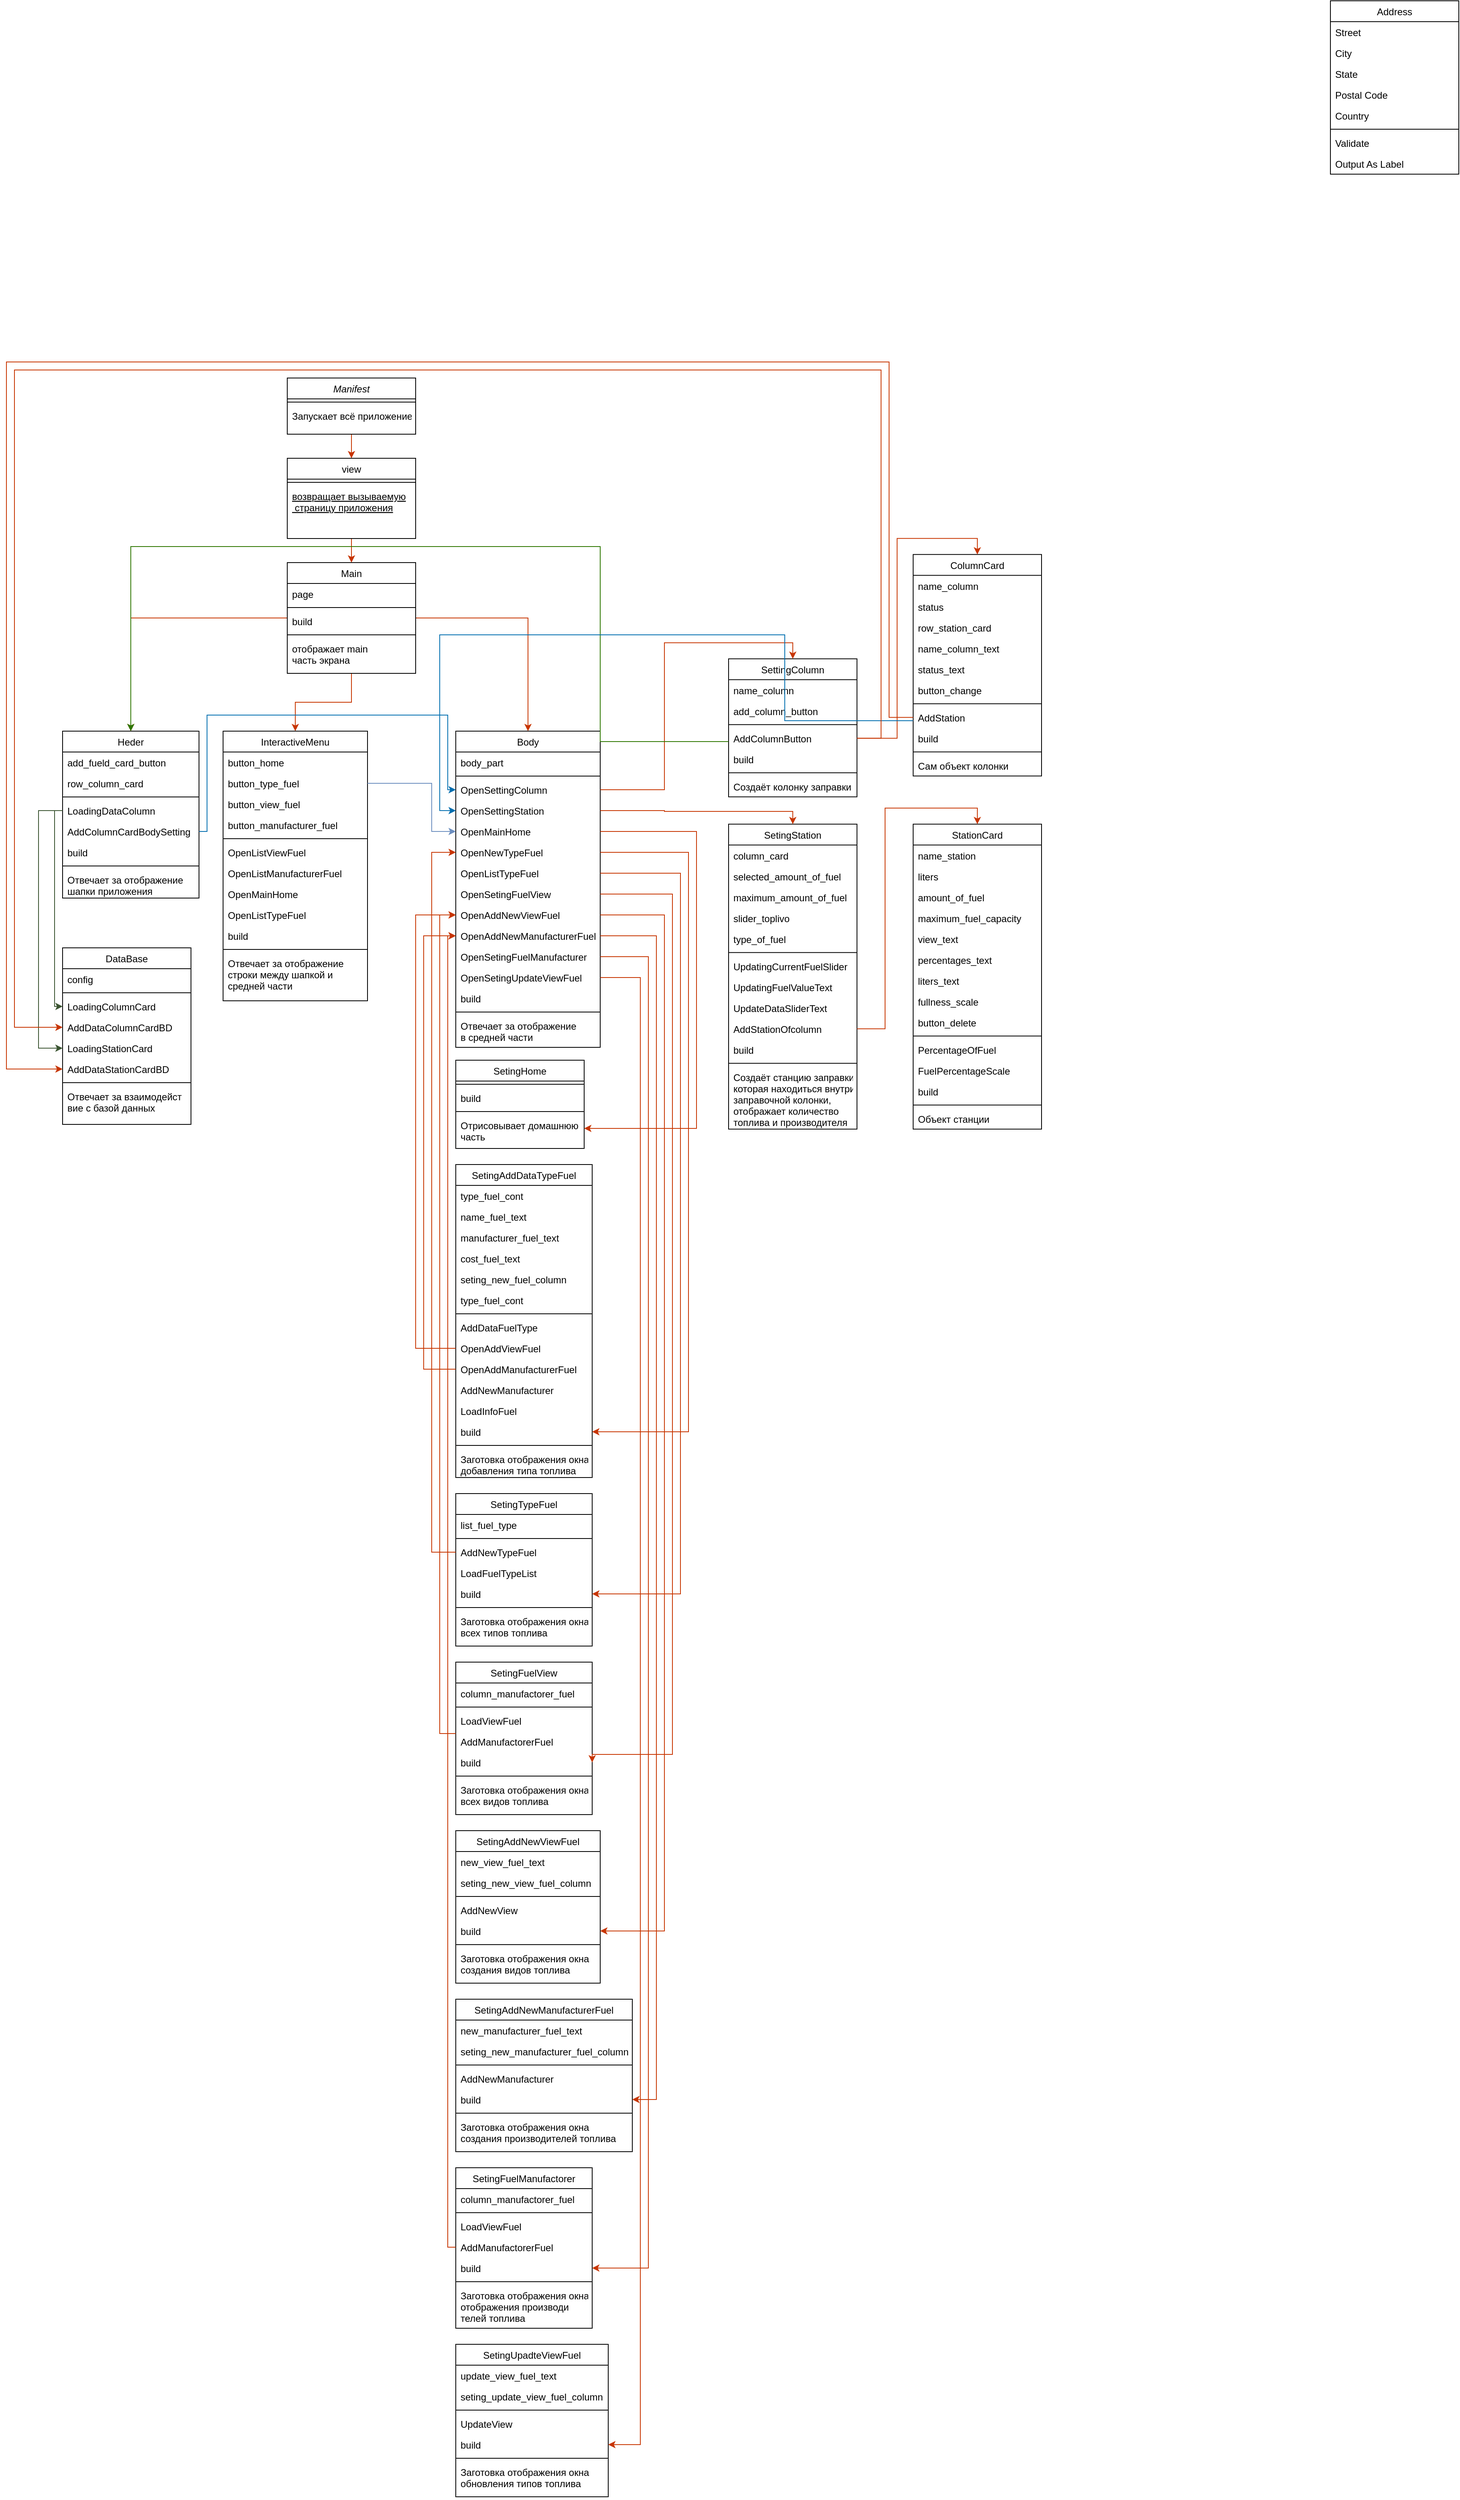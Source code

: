 <mxfile version="24.0.1" type="device">
  <diagram id="C5RBs43oDa-KdzZeNtuy" name="Page-1">
    <mxGraphModel dx="2168" dy="1718" grid="1" gridSize="10" guides="1" tooltips="1" connect="1" arrows="1" fold="1" page="1" pageScale="1" pageWidth="827" pageHeight="1169" math="0" shadow="0">
      <root>
        <mxCell id="WIyWlLk6GJQsqaUBKTNV-0" />
        <mxCell id="WIyWlLk6GJQsqaUBKTNV-1" parent="WIyWlLk6GJQsqaUBKTNV-0" />
        <mxCell id="o9LluQwRUNQXuH_jMXU--2" style="edgeStyle=orthogonalEdgeStyle;rounded=0;orthogonalLoop=1;jettySize=auto;html=1;entryX=0.5;entryY=0;entryDx=0;entryDy=0;fillColor=#fa6800;strokeColor=#C73500;" parent="WIyWlLk6GJQsqaUBKTNV-1" source="zkfFHV4jXpPFQw0GAbJ--0" target="zkfFHV4jXpPFQw0GAbJ--6" edge="1">
          <mxGeometry relative="1" as="geometry" />
        </mxCell>
        <mxCell id="zkfFHV4jXpPFQw0GAbJ--0" value="Manifest" style="swimlane;fontStyle=2;align=center;verticalAlign=top;childLayout=stackLayout;horizontal=1;startSize=26;horizontalStack=0;resizeParent=1;resizeLast=0;collapsible=1;marginBottom=0;rounded=0;shadow=0;strokeWidth=1;" parent="WIyWlLk6GJQsqaUBKTNV-1" vertex="1">
          <mxGeometry x="140" width="160" height="70" as="geometry">
            <mxRectangle x="230" y="140" width="160" height="26" as="alternateBounds" />
          </mxGeometry>
        </mxCell>
        <mxCell id="zkfFHV4jXpPFQw0GAbJ--4" value="" style="line;html=1;strokeWidth=1;align=left;verticalAlign=middle;spacingTop=-1;spacingLeft=3;spacingRight=3;rotatable=0;labelPosition=right;points=[];portConstraint=eastwest;" parent="zkfFHV4jXpPFQw0GAbJ--0" vertex="1">
          <mxGeometry y="26" width="160" height="8" as="geometry" />
        </mxCell>
        <mxCell id="zkfFHV4jXpPFQw0GAbJ--5" value="Запускает всё приложение" style="text;align=left;verticalAlign=top;spacingLeft=4;spacingRight=4;overflow=hidden;rotatable=0;points=[[0,0.5],[1,0.5]];portConstraint=eastwest;" parent="zkfFHV4jXpPFQw0GAbJ--0" vertex="1">
          <mxGeometry y="34" width="160" height="26" as="geometry" />
        </mxCell>
        <mxCell id="o9LluQwRUNQXuH_jMXU--14" style="edgeStyle=orthogonalEdgeStyle;rounded=0;orthogonalLoop=1;jettySize=auto;html=1;entryX=0.5;entryY=0;entryDx=0;entryDy=0;fillColor=#fa6800;strokeColor=#C73500;" parent="WIyWlLk6GJQsqaUBKTNV-1" source="zkfFHV4jXpPFQw0GAbJ--6" target="zkfFHV4jXpPFQw0GAbJ--17" edge="1">
          <mxGeometry relative="1" as="geometry" />
        </mxCell>
        <mxCell id="zkfFHV4jXpPFQw0GAbJ--6" value="view" style="swimlane;fontStyle=0;align=center;verticalAlign=top;childLayout=stackLayout;horizontal=1;startSize=26;horizontalStack=0;resizeParent=1;resizeLast=0;collapsible=1;marginBottom=0;rounded=0;shadow=0;strokeWidth=1;" parent="WIyWlLk6GJQsqaUBKTNV-1" vertex="1">
          <mxGeometry x="140" y="100" width="160" height="100" as="geometry">
            <mxRectangle x="130" y="380" width="160" height="26" as="alternateBounds" />
          </mxGeometry>
        </mxCell>
        <mxCell id="zkfFHV4jXpPFQw0GAbJ--9" value="" style="line;html=1;strokeWidth=1;align=left;verticalAlign=middle;spacingTop=-1;spacingLeft=3;spacingRight=3;rotatable=0;labelPosition=right;points=[];portConstraint=eastwest;" parent="zkfFHV4jXpPFQw0GAbJ--6" vertex="1">
          <mxGeometry y="26" width="160" height="8" as="geometry" />
        </mxCell>
        <mxCell id="zkfFHV4jXpPFQw0GAbJ--10" value="возвращает вызываемую&#xa; страницу приложения" style="text;align=left;verticalAlign=top;spacingLeft=4;spacingRight=4;overflow=hidden;rotatable=0;points=[[0,0.5],[1,0.5]];portConstraint=eastwest;fontStyle=4" parent="zkfFHV4jXpPFQw0GAbJ--6" vertex="1">
          <mxGeometry y="34" width="160" height="66" as="geometry" />
        </mxCell>
        <mxCell id="o9LluQwRUNQXuH_jMXU--25" style="edgeStyle=orthogonalEdgeStyle;rounded=0;orthogonalLoop=1;jettySize=auto;html=1;entryX=0.5;entryY=0;entryDx=0;entryDy=0;fillColor=#fa6800;strokeColor=#C73500;" parent="WIyWlLk6GJQsqaUBKTNV-1" source="zkfFHV4jXpPFQw0GAbJ--17" target="o9LluQwRUNQXuH_jMXU--15" edge="1">
          <mxGeometry relative="1" as="geometry">
            <Array as="points">
              <mxPoint x="-55" y="299" />
            </Array>
          </mxGeometry>
        </mxCell>
        <mxCell id="o9LluQwRUNQXuH_jMXU--35" style="edgeStyle=orthogonalEdgeStyle;rounded=0;orthogonalLoop=1;jettySize=auto;html=1;entryX=0.5;entryY=0;entryDx=0;entryDy=0;fillColor=#fa6800;strokeColor=#C73500;" parent="WIyWlLk6GJQsqaUBKTNV-1" source="zkfFHV4jXpPFQw0GAbJ--17" target="o9LluQwRUNQXuH_jMXU--26" edge="1">
          <mxGeometry relative="1" as="geometry" />
        </mxCell>
        <mxCell id="o9LluQwRUNQXuH_jMXU--52" style="edgeStyle=orthogonalEdgeStyle;rounded=0;orthogonalLoop=1;jettySize=auto;html=1;fillColor=#fa6800;strokeColor=#C73500;" parent="WIyWlLk6GJQsqaUBKTNV-1" source="zkfFHV4jXpPFQw0GAbJ--17" target="o9LluQwRUNQXuH_jMXU--41" edge="1">
          <mxGeometry relative="1" as="geometry" />
        </mxCell>
        <mxCell id="zkfFHV4jXpPFQw0GAbJ--17" value="Main" style="swimlane;fontStyle=0;align=center;verticalAlign=top;childLayout=stackLayout;horizontal=1;startSize=26;horizontalStack=0;resizeParent=1;resizeLast=0;collapsible=1;marginBottom=0;rounded=0;shadow=0;strokeWidth=1;" parent="WIyWlLk6GJQsqaUBKTNV-1" vertex="1">
          <mxGeometry x="140" y="230" width="160" height="138" as="geometry">
            <mxRectangle x="550" y="140" width="160" height="26" as="alternateBounds" />
          </mxGeometry>
        </mxCell>
        <mxCell id="zkfFHV4jXpPFQw0GAbJ--18" value="page" style="text;align=left;verticalAlign=top;spacingLeft=4;spacingRight=4;overflow=hidden;rotatable=0;points=[[0,0.5],[1,0.5]];portConstraint=eastwest;" parent="zkfFHV4jXpPFQw0GAbJ--17" vertex="1">
          <mxGeometry y="26" width="160" height="26" as="geometry" />
        </mxCell>
        <mxCell id="zkfFHV4jXpPFQw0GAbJ--23" value="" style="line;html=1;strokeWidth=1;align=left;verticalAlign=middle;spacingTop=-1;spacingLeft=3;spacingRight=3;rotatable=0;labelPosition=right;points=[];portConstraint=eastwest;" parent="zkfFHV4jXpPFQw0GAbJ--17" vertex="1">
          <mxGeometry y="52" width="160" height="8" as="geometry" />
        </mxCell>
        <mxCell id="zkfFHV4jXpPFQw0GAbJ--24" value="build" style="text;align=left;verticalAlign=top;spacingLeft=4;spacingRight=4;overflow=hidden;rotatable=0;points=[[0,0.5],[1,0.5]];portConstraint=eastwest;" parent="zkfFHV4jXpPFQw0GAbJ--17" vertex="1">
          <mxGeometry y="60" width="160" height="26" as="geometry" />
        </mxCell>
        <mxCell id="o9LluQwRUNQXuH_jMXU--38" value="" style="line;html=1;strokeWidth=1;align=left;verticalAlign=middle;spacingTop=-1;spacingLeft=3;spacingRight=3;rotatable=0;labelPosition=right;points=[];portConstraint=eastwest;" parent="zkfFHV4jXpPFQw0GAbJ--17" vertex="1">
          <mxGeometry y="86" width="160" height="8" as="geometry" />
        </mxCell>
        <mxCell id="zkfFHV4jXpPFQw0GAbJ--25" value="отображает main &#xa;часть экрана " style="text;align=left;verticalAlign=top;spacingLeft=4;spacingRight=4;overflow=hidden;rotatable=0;points=[[0,0.5],[1,0.5]];portConstraint=eastwest;" parent="zkfFHV4jXpPFQw0GAbJ--17" vertex="1">
          <mxGeometry y="94" width="160" height="44" as="geometry" />
        </mxCell>
        <mxCell id="o9LluQwRUNQXuH_jMXU--3" value="DataBase" style="swimlane;fontStyle=0;align=center;verticalAlign=top;childLayout=stackLayout;horizontal=1;startSize=26;horizontalStack=0;resizeParent=1;resizeLast=0;collapsible=1;marginBottom=0;rounded=0;shadow=0;strokeWidth=1;" parent="WIyWlLk6GJQsqaUBKTNV-1" vertex="1">
          <mxGeometry x="-140" y="710" width="160" height="220" as="geometry">
            <mxRectangle x="550" y="140" width="160" height="26" as="alternateBounds" />
          </mxGeometry>
        </mxCell>
        <mxCell id="o9LluQwRUNQXuH_jMXU--4" value="config" style="text;align=left;verticalAlign=top;spacingLeft=4;spacingRight=4;overflow=hidden;rotatable=0;points=[[0,0.5],[1,0.5]];portConstraint=eastwest;" parent="o9LluQwRUNQXuH_jMXU--3" vertex="1">
          <mxGeometry y="26" width="160" height="26" as="geometry" />
        </mxCell>
        <mxCell id="o9LluQwRUNQXuH_jMXU--9" value="" style="line;html=1;strokeWidth=1;align=left;verticalAlign=middle;spacingTop=-1;spacingLeft=3;spacingRight=3;rotatable=0;labelPosition=right;points=[];portConstraint=eastwest;" parent="o9LluQwRUNQXuH_jMXU--3" vertex="1">
          <mxGeometry y="52" width="160" height="8" as="geometry" />
        </mxCell>
        <mxCell id="o9LluQwRUNQXuH_jMXU--10" value="LoadingColumnCard" style="text;align=left;verticalAlign=top;spacingLeft=4;spacingRight=4;overflow=hidden;rotatable=0;points=[[0,0.5],[1,0.5]];portConstraint=eastwest;" parent="o9LluQwRUNQXuH_jMXU--3" vertex="1">
          <mxGeometry y="60" width="160" height="26" as="geometry" />
        </mxCell>
        <mxCell id="o9LluQwRUNQXuH_jMXU--11" value="AddDataColumnCardBD" style="text;align=left;verticalAlign=top;spacingLeft=4;spacingRight=4;overflow=hidden;rotatable=0;points=[[0,0.5],[1,0.5]];portConstraint=eastwest;" parent="o9LluQwRUNQXuH_jMXU--3" vertex="1">
          <mxGeometry y="86" width="160" height="26" as="geometry" />
        </mxCell>
        <mxCell id="3AdJfUh30RsCSSn9IHLC-1" value="LoadingStationCard" style="text;align=left;verticalAlign=top;spacingLeft=4;spacingRight=4;overflow=hidden;rotatable=0;points=[[0,0.5],[1,0.5]];portConstraint=eastwest;" parent="o9LluQwRUNQXuH_jMXU--3" vertex="1">
          <mxGeometry y="112" width="160" height="26" as="geometry" />
        </mxCell>
        <mxCell id="3AdJfUh30RsCSSn9IHLC-0" value="AddDataStationCardBD" style="text;align=left;verticalAlign=top;spacingLeft=4;spacingRight=4;overflow=hidden;rotatable=0;points=[[0,0.5],[1,0.5]];portConstraint=eastwest;" parent="o9LluQwRUNQXuH_jMXU--3" vertex="1">
          <mxGeometry y="138" width="160" height="26" as="geometry" />
        </mxCell>
        <mxCell id="o9LluQwRUNQXuH_jMXU--133" value="" style="line;html=1;strokeWidth=1;align=left;verticalAlign=middle;spacingTop=-1;spacingLeft=3;spacingRight=3;rotatable=0;labelPosition=right;points=[];portConstraint=eastwest;" parent="o9LluQwRUNQXuH_jMXU--3" vertex="1">
          <mxGeometry y="164" width="160" height="8" as="geometry" />
        </mxCell>
        <mxCell id="3AdJfUh30RsCSSn9IHLC-2" value="Отвечает за взаимодейст&#xa;вие с базой данных" style="text;align=left;verticalAlign=top;spacingLeft=4;spacingRight=4;overflow=hidden;rotatable=0;points=[[0,0.5],[1,0.5]];portConstraint=eastwest;" parent="o9LluQwRUNQXuH_jMXU--3" vertex="1">
          <mxGeometry y="172" width="160" height="48" as="geometry" />
        </mxCell>
        <mxCell id="o9LluQwRUNQXuH_jMXU--15" value="Heder" style="swimlane;fontStyle=0;align=center;verticalAlign=top;childLayout=stackLayout;horizontal=1;startSize=26;horizontalStack=0;resizeParent=1;resizeLast=0;collapsible=1;marginBottom=0;rounded=0;shadow=0;strokeWidth=1;" parent="WIyWlLk6GJQsqaUBKTNV-1" vertex="1">
          <mxGeometry x="-140" y="440" width="170" height="208" as="geometry">
            <mxRectangle x="550" y="140" width="160" height="26" as="alternateBounds" />
          </mxGeometry>
        </mxCell>
        <mxCell id="o9LluQwRUNQXuH_jMXU--16" value="add_fueld_card_button&#xa;" style="text;align=left;verticalAlign=top;spacingLeft=4;spacingRight=4;overflow=hidden;rotatable=0;points=[[0,0.5],[1,0.5]];portConstraint=eastwest;" parent="o9LluQwRUNQXuH_jMXU--15" vertex="1">
          <mxGeometry y="26" width="170" height="26" as="geometry" />
        </mxCell>
        <mxCell id="o9LluQwRUNQXuH_jMXU--17" value="row_column_card" style="text;align=left;verticalAlign=top;spacingLeft=4;spacingRight=4;overflow=hidden;rotatable=0;points=[[0,0.5],[1,0.5]];portConstraint=eastwest;rounded=0;shadow=0;html=0;" parent="o9LluQwRUNQXuH_jMXU--15" vertex="1">
          <mxGeometry y="52" width="170" height="26" as="geometry" />
        </mxCell>
        <mxCell id="o9LluQwRUNQXuH_jMXU--21" value="" style="line;html=1;strokeWidth=1;align=left;verticalAlign=middle;spacingTop=-1;spacingLeft=3;spacingRight=3;rotatable=0;labelPosition=right;points=[];portConstraint=eastwest;" parent="o9LluQwRUNQXuH_jMXU--15" vertex="1">
          <mxGeometry y="78" width="170" height="8" as="geometry" />
        </mxCell>
        <mxCell id="o9LluQwRUNQXuH_jMXU--22" value="LoadingDataСolumn" style="text;align=left;verticalAlign=top;spacingLeft=4;spacingRight=4;overflow=hidden;rotatable=0;points=[[0,0.5],[1,0.5]];portConstraint=eastwest;" parent="o9LluQwRUNQXuH_jMXU--15" vertex="1">
          <mxGeometry y="86" width="170" height="26" as="geometry" />
        </mxCell>
        <mxCell id="o9LluQwRUNQXuH_jMXU--23" value="AddColumnCardBodySetting" style="text;align=left;verticalAlign=top;spacingLeft=4;spacingRight=4;overflow=hidden;rotatable=0;points=[[0,0.5],[1,0.5]];portConstraint=eastwest;" parent="o9LluQwRUNQXuH_jMXU--15" vertex="1">
          <mxGeometry y="112" width="170" height="26" as="geometry" />
        </mxCell>
        <mxCell id="o9LluQwRUNQXuH_jMXU--24" value="build" style="text;align=left;verticalAlign=top;spacingLeft=4;spacingRight=4;overflow=hidden;rotatable=0;points=[[0,0.5],[1,0.5]];portConstraint=eastwest;" parent="o9LluQwRUNQXuH_jMXU--15" vertex="1">
          <mxGeometry y="138" width="170" height="26" as="geometry" />
        </mxCell>
        <mxCell id="o9LluQwRUNQXuH_jMXU--37" value="" style="line;html=1;strokeWidth=1;align=left;verticalAlign=middle;spacingTop=-1;spacingLeft=3;spacingRight=3;rotatable=0;labelPosition=right;points=[];portConstraint=eastwest;" parent="o9LluQwRUNQXuH_jMXU--15" vertex="1">
          <mxGeometry y="164" width="170" height="8" as="geometry" />
        </mxCell>
        <mxCell id="o9LluQwRUNQXuH_jMXU--36" value="Отвечает за отображение &#xa;шапки приложения" style="text;align=left;verticalAlign=top;spacingLeft=4;spacingRight=4;overflow=hidden;rotatable=0;points=[[0,0.5],[1,0.5]];portConstraint=eastwest;" parent="o9LluQwRUNQXuH_jMXU--15" vertex="1">
          <mxGeometry y="172" width="170" height="36" as="geometry" />
        </mxCell>
        <mxCell id="o9LluQwRUNQXuH_jMXU--26" value="InteractiveMenu" style="swimlane;fontStyle=0;align=center;verticalAlign=top;childLayout=stackLayout;horizontal=1;startSize=26;horizontalStack=0;resizeParent=1;resizeLast=0;collapsible=1;marginBottom=0;rounded=0;shadow=0;strokeWidth=1;" parent="WIyWlLk6GJQsqaUBKTNV-1" vertex="1">
          <mxGeometry x="60" y="440" width="180" height="336" as="geometry">
            <mxRectangle x="550" y="140" width="160" height="26" as="alternateBounds" />
          </mxGeometry>
        </mxCell>
        <mxCell id="o9LluQwRUNQXuH_jMXU--27" value="button_home" style="text;align=left;verticalAlign=top;spacingLeft=4;spacingRight=4;overflow=hidden;rotatable=0;points=[[0,0.5],[1,0.5]];portConstraint=eastwest;" parent="o9LluQwRUNQXuH_jMXU--26" vertex="1">
          <mxGeometry y="26" width="180" height="26" as="geometry" />
        </mxCell>
        <mxCell id="o9LluQwRUNQXuH_jMXU--28" value="button_type_fuel" style="text;align=left;verticalAlign=top;spacingLeft=4;spacingRight=4;overflow=hidden;rotatable=0;points=[[0,0.5],[1,0.5]];portConstraint=eastwest;rounded=0;shadow=0;html=0;" parent="o9LluQwRUNQXuH_jMXU--26" vertex="1">
          <mxGeometry y="52" width="180" height="26" as="geometry" />
        </mxCell>
        <mxCell id="gvtSGNvSFn7yQk390q5x-0" value="button_view_fuel" style="text;align=left;verticalAlign=top;spacingLeft=4;spacingRight=4;overflow=hidden;rotatable=0;points=[[0,0.5],[1,0.5]];portConstraint=eastwest;rounded=0;shadow=0;html=0;" parent="o9LluQwRUNQXuH_jMXU--26" vertex="1">
          <mxGeometry y="78" width="180" height="26" as="geometry" />
        </mxCell>
        <mxCell id="gvtSGNvSFn7yQk390q5x-1" value="button_manufacturer_fuel" style="text;align=left;verticalAlign=top;spacingLeft=4;spacingRight=4;overflow=hidden;rotatable=0;points=[[0,0.5],[1,0.5]];portConstraint=eastwest;rounded=0;shadow=0;html=0;" parent="o9LluQwRUNQXuH_jMXU--26" vertex="1">
          <mxGeometry y="104" width="180" height="26" as="geometry" />
        </mxCell>
        <mxCell id="o9LluQwRUNQXuH_jMXU--32" value="" style="line;html=1;strokeWidth=1;align=left;verticalAlign=middle;spacingTop=-1;spacingLeft=3;spacingRight=3;rotatable=0;labelPosition=right;points=[];portConstraint=eastwest;" parent="o9LluQwRUNQXuH_jMXU--26" vertex="1">
          <mxGeometry y="130" width="180" height="8" as="geometry" />
        </mxCell>
        <mxCell id="o9LluQwRUNQXuH_jMXU--34" value="OpenListViewFuel" style="text;align=left;verticalAlign=top;spacingLeft=4;spacingRight=4;overflow=hidden;rotatable=0;points=[[0,0.5],[1,0.5]];portConstraint=eastwest;" parent="o9LluQwRUNQXuH_jMXU--26" vertex="1">
          <mxGeometry y="138" width="180" height="26" as="geometry" />
        </mxCell>
        <mxCell id="gvtSGNvSFn7yQk390q5x-5" value="OpenListManufacturerFuel" style="text;align=left;verticalAlign=top;spacingLeft=4;spacingRight=4;overflow=hidden;rotatable=0;points=[[0,0.5],[1,0.5]];portConstraint=eastwest;" parent="o9LluQwRUNQXuH_jMXU--26" vertex="1">
          <mxGeometry y="164" width="180" height="26" as="geometry" />
        </mxCell>
        <mxCell id="gvtSGNvSFn7yQk390q5x-7" value="OpenMainHome" style="text;align=left;verticalAlign=top;spacingLeft=4;spacingRight=4;overflow=hidden;rotatable=0;points=[[0,0.5],[1,0.5]];portConstraint=eastwest;" parent="o9LluQwRUNQXuH_jMXU--26" vertex="1">
          <mxGeometry y="190" width="180" height="26" as="geometry" />
        </mxCell>
        <mxCell id="gvtSGNvSFn7yQk390q5x-6" value="OpenListTypeFuel" style="text;align=left;verticalAlign=top;spacingLeft=4;spacingRight=4;overflow=hidden;rotatable=0;points=[[0,0.5],[1,0.5]];portConstraint=eastwest;" parent="o9LluQwRUNQXuH_jMXU--26" vertex="1">
          <mxGeometry y="216" width="180" height="26" as="geometry" />
        </mxCell>
        <mxCell id="3AdJfUh30RsCSSn9IHLC-19" value="build" style="text;align=left;verticalAlign=top;spacingLeft=4;spacingRight=4;overflow=hidden;rotatable=0;points=[[0,0.5],[1,0.5]];portConstraint=eastwest;" parent="o9LluQwRUNQXuH_jMXU--26" vertex="1">
          <mxGeometry y="242" width="180" height="26" as="geometry" />
        </mxCell>
        <mxCell id="o9LluQwRUNQXuH_jMXU--39" value="" style="line;html=1;strokeWidth=1;align=left;verticalAlign=middle;spacingTop=-1;spacingLeft=3;spacingRight=3;rotatable=0;labelPosition=right;points=[];portConstraint=eastwest;" parent="o9LluQwRUNQXuH_jMXU--26" vertex="1">
          <mxGeometry y="268" width="180" height="8" as="geometry" />
        </mxCell>
        <mxCell id="o9LluQwRUNQXuH_jMXU--40" value="Отвечает за отображение &#xa;строки между шапкой и &#xa;средней части" style="text;align=left;verticalAlign=top;spacingLeft=4;spacingRight=4;overflow=hidden;rotatable=0;points=[[0,0.5],[1,0.5]];portConstraint=eastwest;" parent="o9LluQwRUNQXuH_jMXU--26" vertex="1">
          <mxGeometry y="276" width="180" height="60" as="geometry" />
        </mxCell>
        <mxCell id="o9LluQwRUNQXuH_jMXU--41" value="Body" style="swimlane;fontStyle=0;align=center;verticalAlign=top;childLayout=stackLayout;horizontal=1;startSize=26;horizontalStack=0;resizeParent=1;resizeLast=0;collapsible=1;marginBottom=0;rounded=0;shadow=0;strokeWidth=1;" parent="WIyWlLk6GJQsqaUBKTNV-1" vertex="1">
          <mxGeometry x="350" y="440" width="180" height="394" as="geometry">
            <mxRectangle x="350" y="440" width="160" height="26" as="alternateBounds" />
          </mxGeometry>
        </mxCell>
        <mxCell id="o9LluQwRUNQXuH_jMXU--42" value="body_part" style="text;align=left;verticalAlign=top;spacingLeft=4;spacingRight=4;overflow=hidden;rotatable=0;points=[[0,0.5],[1,0.5]];portConstraint=eastwest;" parent="o9LluQwRUNQXuH_jMXU--41" vertex="1">
          <mxGeometry y="26" width="180" height="26" as="geometry" />
        </mxCell>
        <mxCell id="o9LluQwRUNQXuH_jMXU--47" value="" style="line;html=1;strokeWidth=1;align=left;verticalAlign=middle;spacingTop=-1;spacingLeft=3;spacingRight=3;rotatable=0;labelPosition=right;points=[];portConstraint=eastwest;" parent="o9LluQwRUNQXuH_jMXU--41" vertex="1">
          <mxGeometry y="52" width="180" height="8" as="geometry" />
        </mxCell>
        <mxCell id="o9LluQwRUNQXuH_jMXU--48" value="OpenSettingColumn&#xa;" style="text;align=left;verticalAlign=top;spacingLeft=4;spacingRight=4;overflow=hidden;rotatable=0;points=[[0,0.5],[1,0.5]];portConstraint=eastwest;" parent="o9LluQwRUNQXuH_jMXU--41" vertex="1">
          <mxGeometry y="60" width="180" height="26" as="geometry" />
        </mxCell>
        <mxCell id="o9LluQwRUNQXuH_jMXU--102" value="OpenSettingStation" style="text;align=left;verticalAlign=top;spacingLeft=4;spacingRight=4;overflow=hidden;rotatable=0;points=[[0,0.5],[1,0.5]];portConstraint=eastwest;" parent="o9LluQwRUNQXuH_jMXU--41" vertex="1">
          <mxGeometry y="86" width="180" height="26" as="geometry" />
        </mxCell>
        <mxCell id="3AdJfUh30RsCSSn9IHLC-17" value="OpenMainHome" style="text;align=left;verticalAlign=top;spacingLeft=4;spacingRight=4;overflow=hidden;rotatable=0;points=[[0,0.5],[1,0.5]];portConstraint=eastwest;" parent="o9LluQwRUNQXuH_jMXU--41" vertex="1">
          <mxGeometry y="112" width="180" height="26" as="geometry" />
        </mxCell>
        <mxCell id="gvtSGNvSFn7yQk390q5x-8" value="OpenNewTypeFuel" style="text;align=left;verticalAlign=top;spacingLeft=4;spacingRight=4;overflow=hidden;rotatable=0;points=[[0,0.5],[1,0.5]];portConstraint=eastwest;" parent="o9LluQwRUNQXuH_jMXU--41" vertex="1">
          <mxGeometry y="138" width="180" height="26" as="geometry" />
        </mxCell>
        <mxCell id="gvtSGNvSFn7yQk390q5x-9" value="OpenListTypeFuel" style="text;align=left;verticalAlign=top;spacingLeft=4;spacingRight=4;overflow=hidden;rotatable=0;points=[[0,0.5],[1,0.5]];portConstraint=eastwest;" parent="o9LluQwRUNQXuH_jMXU--41" vertex="1">
          <mxGeometry y="164" width="180" height="26" as="geometry" />
        </mxCell>
        <mxCell id="gvtSGNvSFn7yQk390q5x-11" value="OpenSetingFuelView" style="text;align=left;verticalAlign=top;spacingLeft=4;spacingRight=4;overflow=hidden;rotatable=0;points=[[0,0.5],[1,0.5]];portConstraint=eastwest;" parent="o9LluQwRUNQXuH_jMXU--41" vertex="1">
          <mxGeometry y="190" width="180" height="26" as="geometry" />
        </mxCell>
        <mxCell id="gvtSGNvSFn7yQk390q5x-10" value="OpenAddNewViewFuel" style="text;align=left;verticalAlign=top;spacingLeft=4;spacingRight=4;overflow=hidden;rotatable=0;points=[[0,0.5],[1,0.5]];portConstraint=eastwest;" parent="o9LluQwRUNQXuH_jMXU--41" vertex="1">
          <mxGeometry y="216" width="180" height="26" as="geometry" />
        </mxCell>
        <mxCell id="gvtSGNvSFn7yQk390q5x-12" value="OpenAddNewManufacturerFuel" style="text;align=left;verticalAlign=top;spacingLeft=4;spacingRight=4;overflow=hidden;rotatable=0;points=[[0,0.5],[1,0.5]];portConstraint=eastwest;" parent="o9LluQwRUNQXuH_jMXU--41" vertex="1">
          <mxGeometry y="242" width="180" height="26" as="geometry" />
        </mxCell>
        <mxCell id="gvtSGNvSFn7yQk390q5x-13" value="OpenSetingFuelManufacturer" style="text;align=left;verticalAlign=top;spacingLeft=4;spacingRight=4;overflow=hidden;rotatable=0;points=[[0,0.5],[1,0.5]];portConstraint=eastwest;" parent="o9LluQwRUNQXuH_jMXU--41" vertex="1">
          <mxGeometry y="268" width="180" height="26" as="geometry" />
        </mxCell>
        <mxCell id="gvtSGNvSFn7yQk390q5x-14" value="OpenSetingUpdateViewFuel" style="text;align=left;verticalAlign=top;spacingLeft=4;spacingRight=4;overflow=hidden;rotatable=0;points=[[0,0.5],[1,0.5]];portConstraint=eastwest;" parent="o9LluQwRUNQXuH_jMXU--41" vertex="1">
          <mxGeometry y="294" width="180" height="26" as="geometry" />
        </mxCell>
        <mxCell id="o9LluQwRUNQXuH_jMXU--49" value="build" style="text;align=left;verticalAlign=top;spacingLeft=4;spacingRight=4;overflow=hidden;rotatable=0;points=[[0,0.5],[1,0.5]];portConstraint=eastwest;" parent="o9LluQwRUNQXuH_jMXU--41" vertex="1">
          <mxGeometry y="320" width="180" height="26" as="geometry" />
        </mxCell>
        <mxCell id="o9LluQwRUNQXuH_jMXU--50" value="" style="line;html=1;strokeWidth=1;align=left;verticalAlign=middle;spacingTop=-1;spacingLeft=3;spacingRight=3;rotatable=0;labelPosition=right;points=[];portConstraint=eastwest;" parent="o9LluQwRUNQXuH_jMXU--41" vertex="1">
          <mxGeometry y="346" width="180" height="8" as="geometry" />
        </mxCell>
        <mxCell id="o9LluQwRUNQXuH_jMXU--51" value="Отвечает за отображение&#xa;в средней части" style="text;align=left;verticalAlign=top;spacingLeft=4;spacingRight=4;overflow=hidden;rotatable=0;points=[[0,0.5],[1,0.5]];portConstraint=eastwest;" parent="o9LluQwRUNQXuH_jMXU--41" vertex="1">
          <mxGeometry y="354" width="180" height="40" as="geometry" />
        </mxCell>
        <mxCell id="o9LluQwRUNQXuH_jMXU--53" value="SettingColumn" style="swimlane;fontStyle=0;align=center;verticalAlign=top;childLayout=stackLayout;horizontal=1;startSize=26;horizontalStack=0;resizeParent=1;resizeLast=0;collapsible=1;marginBottom=0;rounded=0;shadow=0;strokeWidth=1;" parent="WIyWlLk6GJQsqaUBKTNV-1" vertex="1">
          <mxGeometry x="690" y="349.89" width="160" height="172" as="geometry">
            <mxRectangle x="550" y="140" width="160" height="26" as="alternateBounds" />
          </mxGeometry>
        </mxCell>
        <mxCell id="o9LluQwRUNQXuH_jMXU--54" value="name_column" style="text;align=left;verticalAlign=top;spacingLeft=4;spacingRight=4;overflow=hidden;rotatable=0;points=[[0,0.5],[1,0.5]];portConstraint=eastwest;" parent="o9LluQwRUNQXuH_jMXU--53" vertex="1">
          <mxGeometry y="26" width="160" height="26" as="geometry" />
        </mxCell>
        <mxCell id="o9LluQwRUNQXuH_jMXU--55" value="add_column_button" style="text;align=left;verticalAlign=top;spacingLeft=4;spacingRight=4;overflow=hidden;rotatable=0;points=[[0,0.5],[1,0.5]];portConstraint=eastwest;rounded=0;shadow=0;html=0;" parent="o9LluQwRUNQXuH_jMXU--53" vertex="1">
          <mxGeometry y="52" width="160" height="26" as="geometry" />
        </mxCell>
        <mxCell id="o9LluQwRUNQXuH_jMXU--59" value="" style="line;html=1;strokeWidth=1;align=left;verticalAlign=middle;spacingTop=-1;spacingLeft=3;spacingRight=3;rotatable=0;labelPosition=right;points=[];portConstraint=eastwest;" parent="o9LluQwRUNQXuH_jMXU--53" vertex="1">
          <mxGeometry y="78" width="160" height="8" as="geometry" />
        </mxCell>
        <mxCell id="o9LluQwRUNQXuH_jMXU--60" value="AddColumnButton" style="text;align=left;verticalAlign=top;spacingLeft=4;spacingRight=4;overflow=hidden;rotatable=0;points=[[0,0.5],[1,0.5]];portConstraint=eastwest;" parent="o9LluQwRUNQXuH_jMXU--53" vertex="1">
          <mxGeometry y="86" width="160" height="26" as="geometry" />
        </mxCell>
        <mxCell id="o9LluQwRUNQXuH_jMXU--63" value="build" style="text;align=left;verticalAlign=top;spacingLeft=4;spacingRight=4;overflow=hidden;rotatable=0;points=[[0,0.5],[1,0.5]];portConstraint=eastwest;" parent="o9LluQwRUNQXuH_jMXU--53" vertex="1">
          <mxGeometry y="112" width="160" height="26" as="geometry" />
        </mxCell>
        <mxCell id="o9LluQwRUNQXuH_jMXU--62" value="" style="line;html=1;strokeWidth=1;align=left;verticalAlign=middle;spacingTop=-1;spacingLeft=3;spacingRight=3;rotatable=0;labelPosition=right;points=[];portConstraint=eastwest;" parent="o9LluQwRUNQXuH_jMXU--53" vertex="1">
          <mxGeometry y="138" width="160" height="8" as="geometry" />
        </mxCell>
        <mxCell id="o9LluQwRUNQXuH_jMXU--64" value="Создаёт колонку заправки" style="text;align=left;verticalAlign=top;spacingLeft=4;spacingRight=4;overflow=hidden;rotatable=0;points=[[0,0.5],[1,0.5]];portConstraint=eastwest;" parent="o9LluQwRUNQXuH_jMXU--53" vertex="1">
          <mxGeometry y="146" width="160" height="26" as="geometry" />
        </mxCell>
        <mxCell id="o9LluQwRUNQXuH_jMXU--66" style="edgeStyle=orthogonalEdgeStyle;rounded=0;orthogonalLoop=1;jettySize=auto;html=1;entryX=0.5;entryY=0;entryDx=0;entryDy=0;fillColor=#fa6800;strokeColor=#C73500;" parent="WIyWlLk6GJQsqaUBKTNV-1" source="o9LluQwRUNQXuH_jMXU--48" target="o9LluQwRUNQXuH_jMXU--53" edge="1">
          <mxGeometry relative="1" as="geometry" />
        </mxCell>
        <mxCell id="o9LluQwRUNQXuH_jMXU--67" value="SetingStation" style="swimlane;fontStyle=0;align=center;verticalAlign=top;childLayout=stackLayout;horizontal=1;startSize=26;horizontalStack=0;resizeParent=1;resizeLast=0;collapsible=1;marginBottom=0;rounded=0;shadow=0;strokeWidth=1;" parent="WIyWlLk6GJQsqaUBKTNV-1" vertex="1">
          <mxGeometry x="690" y="555.89" width="160" height="380" as="geometry">
            <mxRectangle x="550" y="140" width="160" height="26" as="alternateBounds" />
          </mxGeometry>
        </mxCell>
        <mxCell id="o9LluQwRUNQXuH_jMXU--68" value="column_card" style="text;align=left;verticalAlign=top;spacingLeft=4;spacingRight=4;overflow=hidden;rotatable=0;points=[[0,0.5],[1,0.5]];portConstraint=eastwest;" parent="o9LluQwRUNQXuH_jMXU--67" vertex="1">
          <mxGeometry y="26" width="160" height="26" as="geometry" />
        </mxCell>
        <mxCell id="o9LluQwRUNQXuH_jMXU--76" value="selected_amount_of_fuel" style="text;align=left;verticalAlign=top;spacingLeft=4;spacingRight=4;overflow=hidden;rotatable=0;points=[[0,0.5],[1,0.5]];portConstraint=eastwest;rounded=0;shadow=0;html=0;" parent="o9LluQwRUNQXuH_jMXU--67" vertex="1">
          <mxGeometry y="52" width="160" height="26" as="geometry" />
        </mxCell>
        <mxCell id="o9LluQwRUNQXuH_jMXU--77" value="maximum_amount_of_fuel" style="text;align=left;verticalAlign=top;spacingLeft=4;spacingRight=4;overflow=hidden;rotatable=0;points=[[0,0.5],[1,0.5]];portConstraint=eastwest;rounded=0;shadow=0;html=0;" parent="o9LluQwRUNQXuH_jMXU--67" vertex="1">
          <mxGeometry y="78" width="160" height="26" as="geometry" />
        </mxCell>
        <mxCell id="o9LluQwRUNQXuH_jMXU--79" value="slider_toplivo" style="text;align=left;verticalAlign=top;spacingLeft=4;spacingRight=4;overflow=hidden;rotatable=0;points=[[0,0.5],[1,0.5]];portConstraint=eastwest;rounded=0;shadow=0;html=0;" parent="o9LluQwRUNQXuH_jMXU--67" vertex="1">
          <mxGeometry y="104" width="160" height="26" as="geometry" />
        </mxCell>
        <mxCell id="o9LluQwRUNQXuH_jMXU--80" value="type_of_fuel" style="text;align=left;verticalAlign=top;spacingLeft=4;spacingRight=4;overflow=hidden;rotatable=0;points=[[0,0.5],[1,0.5]];portConstraint=eastwest;rounded=0;shadow=0;html=0;" parent="o9LluQwRUNQXuH_jMXU--67" vertex="1">
          <mxGeometry y="130" width="160" height="26" as="geometry" />
        </mxCell>
        <mxCell id="o9LluQwRUNQXuH_jMXU--70" value="" style="line;html=1;strokeWidth=1;align=left;verticalAlign=middle;spacingTop=-1;spacingLeft=3;spacingRight=3;rotatable=0;labelPosition=right;points=[];portConstraint=eastwest;" parent="o9LluQwRUNQXuH_jMXU--67" vertex="1">
          <mxGeometry y="156" width="160" height="8" as="geometry" />
        </mxCell>
        <mxCell id="o9LluQwRUNQXuH_jMXU--71" value="UpdatingCurrentFuelSlider" style="text;align=left;verticalAlign=top;spacingLeft=4;spacingRight=4;overflow=hidden;rotatable=0;points=[[0,0.5],[1,0.5]];portConstraint=eastwest;" parent="o9LluQwRUNQXuH_jMXU--67" vertex="1">
          <mxGeometry y="164" width="160" height="26" as="geometry" />
        </mxCell>
        <mxCell id="o9LluQwRUNQXuH_jMXU--81" value="UpdatingFuelValueText" style="text;align=left;verticalAlign=top;spacingLeft=4;spacingRight=4;overflow=hidden;rotatable=0;points=[[0,0.5],[1,0.5]];portConstraint=eastwest;" parent="o9LluQwRUNQXuH_jMXU--67" vertex="1">
          <mxGeometry y="190" width="160" height="26" as="geometry" />
        </mxCell>
        <mxCell id="o9LluQwRUNQXuH_jMXU--82" value="UpdateDataSliderText" style="text;align=left;verticalAlign=top;spacingLeft=4;spacingRight=4;overflow=hidden;rotatable=0;points=[[0,0.5],[1,0.5]];portConstraint=eastwest;" parent="o9LluQwRUNQXuH_jMXU--67" vertex="1">
          <mxGeometry y="216" width="160" height="26" as="geometry" />
        </mxCell>
        <mxCell id="o9LluQwRUNQXuH_jMXU--83" value="AddStationOfcolumn" style="text;align=left;verticalAlign=top;spacingLeft=4;spacingRight=4;overflow=hidden;rotatable=0;points=[[0,0.5],[1,0.5]];portConstraint=eastwest;" parent="o9LluQwRUNQXuH_jMXU--67" vertex="1">
          <mxGeometry y="242" width="160" height="26" as="geometry" />
        </mxCell>
        <mxCell id="o9LluQwRUNQXuH_jMXU--72" value="build" style="text;align=left;verticalAlign=top;spacingLeft=4;spacingRight=4;overflow=hidden;rotatable=0;points=[[0,0.5],[1,0.5]];portConstraint=eastwest;" parent="o9LluQwRUNQXuH_jMXU--67" vertex="1">
          <mxGeometry y="268" width="160" height="26" as="geometry" />
        </mxCell>
        <mxCell id="o9LluQwRUNQXuH_jMXU--73" value="" style="line;html=1;strokeWidth=1;align=left;verticalAlign=middle;spacingTop=-1;spacingLeft=3;spacingRight=3;rotatable=0;labelPosition=right;points=[];portConstraint=eastwest;" parent="o9LluQwRUNQXuH_jMXU--67" vertex="1">
          <mxGeometry y="294" width="160" height="8" as="geometry" />
        </mxCell>
        <mxCell id="o9LluQwRUNQXuH_jMXU--74" value="Создаёт станцию заправки&#xa;которая находиться внутри&#xa;заправочной колонки,&#xa;отображает количество &#xa;топлива и производителя" style="text;align=left;verticalAlign=top;spacingLeft=4;spacingRight=4;overflow=hidden;rotatable=0;points=[[0,0.5],[1,0.5]];portConstraint=eastwest;" parent="o9LluQwRUNQXuH_jMXU--67" vertex="1">
          <mxGeometry y="302" width="160" height="78" as="geometry" />
        </mxCell>
        <mxCell id="o9LluQwRUNQXuH_jMXU--84" style="edgeStyle=orthogonalEdgeStyle;rounded=0;orthogonalLoop=1;jettySize=auto;html=1;entryX=0.5;entryY=0;entryDx=0;entryDy=0;exitX=1;exitY=0.5;exitDx=0;exitDy=0;fillColor=#fa6800;strokeColor=#C73500;" parent="WIyWlLk6GJQsqaUBKTNV-1" source="o9LluQwRUNQXuH_jMXU--102" target="o9LluQwRUNQXuH_jMXU--67" edge="1">
          <mxGeometry relative="1" as="geometry">
            <Array as="points">
              <mxPoint x="610" y="539" />
              <mxPoint x="770" y="540" />
            </Array>
          </mxGeometry>
        </mxCell>
        <mxCell id="o9LluQwRUNQXuH_jMXU--86" style="edgeStyle=orthogonalEdgeStyle;rounded=0;orthogonalLoop=1;jettySize=auto;html=1;entryX=0.5;entryY=0;entryDx=0;entryDy=0;fillColor=#60a917;strokeColor=#2D7600;" parent="WIyWlLk6GJQsqaUBKTNV-1" source="o9LluQwRUNQXuH_jMXU--60" target="o9LluQwRUNQXuH_jMXU--15" edge="1">
          <mxGeometry relative="1" as="geometry">
            <Array as="points">
              <mxPoint x="530" y="453" />
              <mxPoint x="530" y="210" />
              <mxPoint x="-55" y="210" />
            </Array>
          </mxGeometry>
        </mxCell>
        <mxCell id="o9LluQwRUNQXuH_jMXU--89" value="ColumnCard" style="swimlane;fontStyle=0;align=center;verticalAlign=top;childLayout=stackLayout;horizontal=1;startSize=26;horizontalStack=0;resizeParent=1;resizeLast=0;collapsible=1;marginBottom=0;rounded=0;shadow=0;strokeWidth=1;" parent="WIyWlLk6GJQsqaUBKTNV-1" vertex="1">
          <mxGeometry x="920" y="219.89" width="160" height="276" as="geometry">
            <mxRectangle x="550" y="140" width="160" height="26" as="alternateBounds" />
          </mxGeometry>
        </mxCell>
        <mxCell id="o9LluQwRUNQXuH_jMXU--90" value="name_column" style="text;align=left;verticalAlign=top;spacingLeft=4;spacingRight=4;overflow=hidden;rotatable=0;points=[[0,0.5],[1,0.5]];portConstraint=eastwest;" parent="o9LluQwRUNQXuH_jMXU--89" vertex="1">
          <mxGeometry y="26" width="160" height="26" as="geometry" />
        </mxCell>
        <mxCell id="o9LluQwRUNQXuH_jMXU--97" value="status" style="text;align=left;verticalAlign=top;spacingLeft=4;spacingRight=4;overflow=hidden;rotatable=0;points=[[0,0.5],[1,0.5]];portConstraint=eastwest;rounded=0;shadow=0;html=0;" parent="o9LluQwRUNQXuH_jMXU--89" vertex="1">
          <mxGeometry y="52" width="160" height="26" as="geometry" />
        </mxCell>
        <mxCell id="o9LluQwRUNQXuH_jMXU--98" value="row_station_card" style="text;align=left;verticalAlign=top;spacingLeft=4;spacingRight=4;overflow=hidden;rotatable=0;points=[[0,0.5],[1,0.5]];portConstraint=eastwest;rounded=0;shadow=0;html=0;" parent="o9LluQwRUNQXuH_jMXU--89" vertex="1">
          <mxGeometry y="78" width="160" height="26" as="geometry" />
        </mxCell>
        <mxCell id="o9LluQwRUNQXuH_jMXU--99" value="name_column_text" style="text;align=left;verticalAlign=top;spacingLeft=4;spacingRight=4;overflow=hidden;rotatable=0;points=[[0,0.5],[1,0.5]];portConstraint=eastwest;rounded=0;shadow=0;html=0;" parent="o9LluQwRUNQXuH_jMXU--89" vertex="1">
          <mxGeometry y="104" width="160" height="26" as="geometry" />
        </mxCell>
        <mxCell id="o9LluQwRUNQXuH_jMXU--91" value="status_text" style="text;align=left;verticalAlign=top;spacingLeft=4;spacingRight=4;overflow=hidden;rotatable=0;points=[[0,0.5],[1,0.5]];portConstraint=eastwest;rounded=0;shadow=0;html=0;" parent="o9LluQwRUNQXuH_jMXU--89" vertex="1">
          <mxGeometry y="130" width="160" height="26" as="geometry" />
        </mxCell>
        <mxCell id="o9LluQwRUNQXuH_jMXU--101" value="button_change" style="text;align=left;verticalAlign=top;spacingLeft=4;spacingRight=4;overflow=hidden;rotatable=0;points=[[0,0.5],[1,0.5]];portConstraint=eastwest;rounded=0;shadow=0;html=0;" parent="o9LluQwRUNQXuH_jMXU--89" vertex="1">
          <mxGeometry y="156" width="160" height="26" as="geometry" />
        </mxCell>
        <mxCell id="o9LluQwRUNQXuH_jMXU--92" value="" style="line;html=1;strokeWidth=1;align=left;verticalAlign=middle;spacingTop=-1;spacingLeft=3;spacingRight=3;rotatable=0;labelPosition=right;points=[];portConstraint=eastwest;" parent="o9LluQwRUNQXuH_jMXU--89" vertex="1">
          <mxGeometry y="182" width="160" height="8" as="geometry" />
        </mxCell>
        <mxCell id="o9LluQwRUNQXuH_jMXU--93" value="AddStation" style="text;align=left;verticalAlign=top;spacingLeft=4;spacingRight=4;overflow=hidden;rotatable=0;points=[[0,0.5],[1,0.5]];portConstraint=eastwest;" parent="o9LluQwRUNQXuH_jMXU--89" vertex="1">
          <mxGeometry y="190" width="160" height="26" as="geometry" />
        </mxCell>
        <mxCell id="o9LluQwRUNQXuH_jMXU--94" value="build" style="text;align=left;verticalAlign=top;spacingLeft=4;spacingRight=4;overflow=hidden;rotatable=0;points=[[0,0.5],[1,0.5]];portConstraint=eastwest;" parent="o9LluQwRUNQXuH_jMXU--89" vertex="1">
          <mxGeometry y="216" width="160" height="26" as="geometry" />
        </mxCell>
        <mxCell id="o9LluQwRUNQXuH_jMXU--95" value="" style="line;html=1;strokeWidth=1;align=left;verticalAlign=middle;spacingTop=-1;spacingLeft=3;spacingRight=3;rotatable=0;labelPosition=right;points=[];portConstraint=eastwest;" parent="o9LluQwRUNQXuH_jMXU--89" vertex="1">
          <mxGeometry y="242" width="160" height="8" as="geometry" />
        </mxCell>
        <mxCell id="o9LluQwRUNQXuH_jMXU--96" value="Сам объект колонки" style="text;align=left;verticalAlign=top;spacingLeft=4;spacingRight=4;overflow=hidden;rotatable=0;points=[[0,0.5],[1,0.5]];portConstraint=eastwest;" parent="o9LluQwRUNQXuH_jMXU--89" vertex="1">
          <mxGeometry y="250" width="160" height="26" as="geometry" />
        </mxCell>
        <mxCell id="o9LluQwRUNQXuH_jMXU--103" style="edgeStyle=orthogonalEdgeStyle;rounded=0;orthogonalLoop=1;jettySize=auto;html=1;exitX=1;exitY=0.5;exitDx=0;exitDy=0;entryX=0.5;entryY=0;entryDx=0;entryDy=0;fillColor=#fa6800;strokeColor=#C73500;" parent="WIyWlLk6GJQsqaUBKTNV-1" source="o9LluQwRUNQXuH_jMXU--60" target="o9LluQwRUNQXuH_jMXU--89" edge="1">
          <mxGeometry relative="1" as="geometry">
            <Array as="points">
              <mxPoint x="900" y="448.89" />
              <mxPoint x="900" y="199.89" />
              <mxPoint x="1000" y="199.89" />
            </Array>
          </mxGeometry>
        </mxCell>
        <mxCell id="o9LluQwRUNQXuH_jMXU--104" style="edgeStyle=orthogonalEdgeStyle;rounded=0;orthogonalLoop=1;jettySize=auto;html=1;fillColor=#1ba1e2;strokeColor=#006EAF;entryX=0;entryY=0.5;entryDx=0;entryDy=0;" parent="WIyWlLk6GJQsqaUBKTNV-1" source="o9LluQwRUNQXuH_jMXU--93" target="o9LluQwRUNQXuH_jMXU--102" edge="1">
          <mxGeometry relative="1" as="geometry">
            <Array as="points">
              <mxPoint x="760" y="427" />
              <mxPoint x="760" y="320" />
              <mxPoint x="330" y="320" />
              <mxPoint x="330" y="539" />
            </Array>
            <mxPoint x="430" y="440" as="targetPoint" />
          </mxGeometry>
        </mxCell>
        <mxCell id="o9LluQwRUNQXuH_jMXU--105" value="StationCard" style="swimlane;fontStyle=0;align=center;verticalAlign=top;childLayout=stackLayout;horizontal=1;startSize=26;horizontalStack=0;resizeParent=1;resizeLast=0;collapsible=1;marginBottom=0;rounded=0;shadow=0;strokeWidth=1;" parent="WIyWlLk6GJQsqaUBKTNV-1" vertex="1">
          <mxGeometry x="920" y="555.89" width="160" height="380" as="geometry">
            <mxRectangle x="810" y="560" width="160" height="26" as="alternateBounds" />
          </mxGeometry>
        </mxCell>
        <mxCell id="o9LluQwRUNQXuH_jMXU--106" value="name_station" style="text;align=left;verticalAlign=top;spacingLeft=4;spacingRight=4;overflow=hidden;rotatable=0;points=[[0,0.5],[1,0.5]];portConstraint=eastwest;" parent="o9LluQwRUNQXuH_jMXU--105" vertex="1">
          <mxGeometry y="26" width="160" height="26" as="geometry" />
        </mxCell>
        <mxCell id="o9LluQwRUNQXuH_jMXU--107" value="liters" style="text;align=left;verticalAlign=top;spacingLeft=4;spacingRight=4;overflow=hidden;rotatable=0;points=[[0,0.5],[1,0.5]];portConstraint=eastwest;rounded=0;shadow=0;html=0;" parent="o9LluQwRUNQXuH_jMXU--105" vertex="1">
          <mxGeometry y="52" width="160" height="26" as="geometry" />
        </mxCell>
        <mxCell id="o9LluQwRUNQXuH_jMXU--108" value="amount_of_fuel" style="text;align=left;verticalAlign=top;spacingLeft=4;spacingRight=4;overflow=hidden;rotatable=0;points=[[0,0.5],[1,0.5]];portConstraint=eastwest;rounded=0;shadow=0;html=0;" parent="o9LluQwRUNQXuH_jMXU--105" vertex="1">
          <mxGeometry y="78" width="160" height="26" as="geometry" />
        </mxCell>
        <mxCell id="o9LluQwRUNQXuH_jMXU--109" value="maximum_fuel_capacity" style="text;align=left;verticalAlign=top;spacingLeft=4;spacingRight=4;overflow=hidden;rotatable=0;points=[[0,0.5],[1,0.5]];portConstraint=eastwest;rounded=0;shadow=0;html=0;" parent="o9LluQwRUNQXuH_jMXU--105" vertex="1">
          <mxGeometry y="104" width="160" height="26" as="geometry" />
        </mxCell>
        <mxCell id="o9LluQwRUNQXuH_jMXU--110" value="view_text" style="text;align=left;verticalAlign=top;spacingLeft=4;spacingRight=4;overflow=hidden;rotatable=0;points=[[0,0.5],[1,0.5]];portConstraint=eastwest;rounded=0;shadow=0;html=0;" parent="o9LluQwRUNQXuH_jMXU--105" vertex="1">
          <mxGeometry y="130" width="160" height="26" as="geometry" />
        </mxCell>
        <mxCell id="o9LluQwRUNQXuH_jMXU--117" value="percentages_text" style="text;align=left;verticalAlign=top;spacingLeft=4;spacingRight=4;overflow=hidden;rotatable=0;points=[[0,0.5],[1,0.5]];portConstraint=eastwest;rounded=0;shadow=0;html=0;" parent="o9LluQwRUNQXuH_jMXU--105" vertex="1">
          <mxGeometry y="156" width="160" height="26" as="geometry" />
        </mxCell>
        <mxCell id="o9LluQwRUNQXuH_jMXU--118" value="liters_text" style="text;align=left;verticalAlign=top;spacingLeft=4;spacingRight=4;overflow=hidden;rotatable=0;points=[[0,0.5],[1,0.5]];portConstraint=eastwest;rounded=0;shadow=0;html=0;" parent="o9LluQwRUNQXuH_jMXU--105" vertex="1">
          <mxGeometry y="182" width="160" height="26" as="geometry" />
        </mxCell>
        <mxCell id="o9LluQwRUNQXuH_jMXU--111" value="fullness_scale" style="text;align=left;verticalAlign=top;spacingLeft=4;spacingRight=4;overflow=hidden;rotatable=0;points=[[0,0.5],[1,0.5]];portConstraint=eastwest;rounded=0;shadow=0;html=0;" parent="o9LluQwRUNQXuH_jMXU--105" vertex="1">
          <mxGeometry y="208" width="160" height="26" as="geometry" />
        </mxCell>
        <mxCell id="o9LluQwRUNQXuH_jMXU--119" value="button_delete" style="text;align=left;verticalAlign=top;spacingLeft=4;spacingRight=4;overflow=hidden;rotatable=0;points=[[0,0.5],[1,0.5]];portConstraint=eastwest;rounded=0;shadow=0;html=0;" parent="o9LluQwRUNQXuH_jMXU--105" vertex="1">
          <mxGeometry y="234" width="160" height="26" as="geometry" />
        </mxCell>
        <mxCell id="o9LluQwRUNQXuH_jMXU--112" value="" style="line;html=1;strokeWidth=1;align=left;verticalAlign=middle;spacingTop=-1;spacingLeft=3;spacingRight=3;rotatable=0;labelPosition=right;points=[];portConstraint=eastwest;" parent="o9LluQwRUNQXuH_jMXU--105" vertex="1">
          <mxGeometry y="260" width="160" height="8" as="geometry" />
        </mxCell>
        <mxCell id="o9LluQwRUNQXuH_jMXU--113" value="PercentageOfFuel" style="text;align=left;verticalAlign=top;spacingLeft=4;spacingRight=4;overflow=hidden;rotatable=0;points=[[0,0.5],[1,0.5]];portConstraint=eastwest;" parent="o9LluQwRUNQXuH_jMXU--105" vertex="1">
          <mxGeometry y="268" width="160" height="26" as="geometry" />
        </mxCell>
        <mxCell id="o9LluQwRUNQXuH_jMXU--120" value="FuelPercentageScale" style="text;align=left;verticalAlign=top;spacingLeft=4;spacingRight=4;overflow=hidden;rotatable=0;points=[[0,0.5],[1,0.5]];portConstraint=eastwest;" parent="o9LluQwRUNQXuH_jMXU--105" vertex="1">
          <mxGeometry y="294" width="160" height="26" as="geometry" />
        </mxCell>
        <mxCell id="o9LluQwRUNQXuH_jMXU--114" value="build" style="text;align=left;verticalAlign=top;spacingLeft=4;spacingRight=4;overflow=hidden;rotatable=0;points=[[0,0.5],[1,0.5]];portConstraint=eastwest;" parent="o9LluQwRUNQXuH_jMXU--105" vertex="1">
          <mxGeometry y="320" width="160" height="26" as="geometry" />
        </mxCell>
        <mxCell id="o9LluQwRUNQXuH_jMXU--115" value="" style="line;html=1;strokeWidth=1;align=left;verticalAlign=middle;spacingTop=-1;spacingLeft=3;spacingRight=3;rotatable=0;labelPosition=right;points=[];portConstraint=eastwest;" parent="o9LluQwRUNQXuH_jMXU--105" vertex="1">
          <mxGeometry y="346" width="160" height="8" as="geometry" />
        </mxCell>
        <mxCell id="o9LluQwRUNQXuH_jMXU--116" value="Объект станции" style="text;align=left;verticalAlign=top;spacingLeft=4;spacingRight=4;overflow=hidden;rotatable=0;points=[[0,0.5],[1,0.5]];portConstraint=eastwest;" parent="o9LluQwRUNQXuH_jMXU--105" vertex="1">
          <mxGeometry y="354" width="160" height="26" as="geometry" />
        </mxCell>
        <mxCell id="o9LluQwRUNQXuH_jMXU--121" style="edgeStyle=orthogonalEdgeStyle;rounded=0;orthogonalLoop=1;jettySize=auto;html=1;entryX=0.5;entryY=0;entryDx=0;entryDy=0;fillColor=#fa6800;strokeColor=#C73500;" parent="WIyWlLk6GJQsqaUBKTNV-1" source="o9LluQwRUNQXuH_jMXU--83" target="o9LluQwRUNQXuH_jMXU--105" edge="1">
          <mxGeometry relative="1" as="geometry" />
        </mxCell>
        <mxCell id="o9LluQwRUNQXuH_jMXU--123" style="edgeStyle=orthogonalEdgeStyle;rounded=0;orthogonalLoop=1;jettySize=auto;html=1;entryX=0;entryY=0.5;entryDx=0;entryDy=0;fillColor=#1ba1e2;strokeColor=#006EAF;" parent="WIyWlLk6GJQsqaUBKTNV-1" source="o9LluQwRUNQXuH_jMXU--23" target="o9LluQwRUNQXuH_jMXU--48" edge="1">
          <mxGeometry relative="1" as="geometry">
            <Array as="points">
              <mxPoint x="40" y="565" />
              <mxPoint x="40" y="420" />
              <mxPoint x="340" y="420" />
              <mxPoint x="340" y="513" />
            </Array>
          </mxGeometry>
        </mxCell>
        <mxCell id="o9LluQwRUNQXuH_jMXU--124" value="Address" style="swimlane;fontStyle=0;align=center;verticalAlign=top;childLayout=stackLayout;horizontal=1;startSize=26;horizontalStack=0;resizeParent=1;resizeLast=0;collapsible=1;marginBottom=0;rounded=0;shadow=0;strokeWidth=1;" parent="WIyWlLk6GJQsqaUBKTNV-1" vertex="1">
          <mxGeometry x="1440" y="-470" width="160" height="216" as="geometry">
            <mxRectangle x="550" y="140" width="160" height="26" as="alternateBounds" />
          </mxGeometry>
        </mxCell>
        <mxCell id="o9LluQwRUNQXuH_jMXU--125" value="Street" style="text;align=left;verticalAlign=top;spacingLeft=4;spacingRight=4;overflow=hidden;rotatable=0;points=[[0,0.5],[1,0.5]];portConstraint=eastwest;" parent="o9LluQwRUNQXuH_jMXU--124" vertex="1">
          <mxGeometry y="26" width="160" height="26" as="geometry" />
        </mxCell>
        <mxCell id="o9LluQwRUNQXuH_jMXU--126" value="City" style="text;align=left;verticalAlign=top;spacingLeft=4;spacingRight=4;overflow=hidden;rotatable=0;points=[[0,0.5],[1,0.5]];portConstraint=eastwest;rounded=0;shadow=0;html=0;" parent="o9LluQwRUNQXuH_jMXU--124" vertex="1">
          <mxGeometry y="52" width="160" height="26" as="geometry" />
        </mxCell>
        <mxCell id="o9LluQwRUNQXuH_jMXU--127" value="State" style="text;align=left;verticalAlign=top;spacingLeft=4;spacingRight=4;overflow=hidden;rotatable=0;points=[[0,0.5],[1,0.5]];portConstraint=eastwest;rounded=0;shadow=0;html=0;" parent="o9LluQwRUNQXuH_jMXU--124" vertex="1">
          <mxGeometry y="78" width="160" height="26" as="geometry" />
        </mxCell>
        <mxCell id="o9LluQwRUNQXuH_jMXU--128" value="Postal Code" style="text;align=left;verticalAlign=top;spacingLeft=4;spacingRight=4;overflow=hidden;rotatable=0;points=[[0,0.5],[1,0.5]];portConstraint=eastwest;rounded=0;shadow=0;html=0;" parent="o9LluQwRUNQXuH_jMXU--124" vertex="1">
          <mxGeometry y="104" width="160" height="26" as="geometry" />
        </mxCell>
        <mxCell id="o9LluQwRUNQXuH_jMXU--129" value="Country" style="text;align=left;verticalAlign=top;spacingLeft=4;spacingRight=4;overflow=hidden;rotatable=0;points=[[0,0.5],[1,0.5]];portConstraint=eastwest;rounded=0;shadow=0;html=0;" parent="o9LluQwRUNQXuH_jMXU--124" vertex="1">
          <mxGeometry y="130" width="160" height="26" as="geometry" />
        </mxCell>
        <mxCell id="o9LluQwRUNQXuH_jMXU--130" value="" style="line;html=1;strokeWidth=1;align=left;verticalAlign=middle;spacingTop=-1;spacingLeft=3;spacingRight=3;rotatable=0;labelPosition=right;points=[];portConstraint=eastwest;" parent="o9LluQwRUNQXuH_jMXU--124" vertex="1">
          <mxGeometry y="156" width="160" height="8" as="geometry" />
        </mxCell>
        <mxCell id="o9LluQwRUNQXuH_jMXU--131" value="Validate" style="text;align=left;verticalAlign=top;spacingLeft=4;spacingRight=4;overflow=hidden;rotatable=0;points=[[0,0.5],[1,0.5]];portConstraint=eastwest;" parent="o9LluQwRUNQXuH_jMXU--124" vertex="1">
          <mxGeometry y="164" width="160" height="26" as="geometry" />
        </mxCell>
        <mxCell id="o9LluQwRUNQXuH_jMXU--132" value="Output As Label" style="text;align=left;verticalAlign=top;spacingLeft=4;spacingRight=4;overflow=hidden;rotatable=0;points=[[0,0.5],[1,0.5]];portConstraint=eastwest;" parent="o9LluQwRUNQXuH_jMXU--124" vertex="1">
          <mxGeometry y="190" width="160" height="26" as="geometry" />
        </mxCell>
        <mxCell id="3AdJfUh30RsCSSn9IHLC-3" style="edgeStyle=orthogonalEdgeStyle;rounded=0;orthogonalLoop=1;jettySize=auto;html=1;entryX=0;entryY=0.5;entryDx=0;entryDy=0;fillColor=#6d8764;strokeColor=#3A5431;" parent="WIyWlLk6GJQsqaUBKTNV-1" source="o9LluQwRUNQXuH_jMXU--22" target="o9LluQwRUNQXuH_jMXU--10" edge="1">
          <mxGeometry relative="1" as="geometry">
            <Array as="points">
              <mxPoint x="-150" y="539" />
              <mxPoint x="-150" y="783" />
            </Array>
          </mxGeometry>
        </mxCell>
        <mxCell id="3AdJfUh30RsCSSn9IHLC-4" style="edgeStyle=orthogonalEdgeStyle;rounded=0;orthogonalLoop=1;jettySize=auto;html=1;entryX=0;entryY=0.5;entryDx=0;entryDy=0;fillColor=#6d8764;strokeColor=#3A5431;" parent="WIyWlLk6GJQsqaUBKTNV-1" source="o9LluQwRUNQXuH_jMXU--22" target="3AdJfUh30RsCSSn9IHLC-1" edge="1">
          <mxGeometry relative="1" as="geometry">
            <Array as="points">
              <mxPoint x="-170" y="539" />
              <mxPoint x="-170" y="835" />
            </Array>
          </mxGeometry>
        </mxCell>
        <mxCell id="3AdJfUh30RsCSSn9IHLC-5" value="SetingHome" style="swimlane;fontStyle=0;align=center;verticalAlign=top;childLayout=stackLayout;horizontal=1;startSize=26;horizontalStack=0;resizeParent=1;resizeLast=0;collapsible=1;marginBottom=0;rounded=0;shadow=0;strokeWidth=1;" parent="WIyWlLk6GJQsqaUBKTNV-1" vertex="1">
          <mxGeometry x="350" y="850" width="160" height="110" as="geometry">
            <mxRectangle x="550" y="140" width="160" height="26" as="alternateBounds" />
          </mxGeometry>
        </mxCell>
        <mxCell id="3AdJfUh30RsCSSn9IHLC-11" value="" style="line;html=1;strokeWidth=1;align=left;verticalAlign=middle;spacingTop=-1;spacingLeft=3;spacingRight=3;rotatable=0;labelPosition=right;points=[];portConstraint=eastwest;" parent="3AdJfUh30RsCSSn9IHLC-5" vertex="1">
          <mxGeometry y="26" width="160" height="8" as="geometry" />
        </mxCell>
        <mxCell id="3AdJfUh30RsCSSn9IHLC-12" value="build" style="text;align=left;verticalAlign=top;spacingLeft=4;spacingRight=4;overflow=hidden;rotatable=0;points=[[0,0.5],[1,0.5]];portConstraint=eastwest;" parent="3AdJfUh30RsCSSn9IHLC-5" vertex="1">
          <mxGeometry y="34" width="160" height="26" as="geometry" />
        </mxCell>
        <mxCell id="3AdJfUh30RsCSSn9IHLC-15" value="" style="line;html=1;strokeWidth=1;align=left;verticalAlign=middle;spacingTop=-1;spacingLeft=3;spacingRight=3;rotatable=0;labelPosition=right;points=[];portConstraint=eastwest;" parent="3AdJfUh30RsCSSn9IHLC-5" vertex="1">
          <mxGeometry y="60" width="160" height="8" as="geometry" />
        </mxCell>
        <mxCell id="3AdJfUh30RsCSSn9IHLC-16" value="Отрисовывает домашнюю &#xa;часть" style="text;align=left;verticalAlign=top;spacingLeft=4;spacingRight=4;overflow=hidden;rotatable=0;points=[[0,0.5],[1,0.5]];portConstraint=eastwest;" parent="3AdJfUh30RsCSSn9IHLC-5" vertex="1">
          <mxGeometry y="68" width="160" height="42" as="geometry" />
        </mxCell>
        <mxCell id="3AdJfUh30RsCSSn9IHLC-18" style="edgeStyle=orthogonalEdgeStyle;rounded=0;orthogonalLoop=1;jettySize=auto;html=1;fillColor=#fa6800;strokeColor=#C73500;" parent="WIyWlLk6GJQsqaUBKTNV-1" source="3AdJfUh30RsCSSn9IHLC-17" target="3AdJfUh30RsCSSn9IHLC-5" edge="1">
          <mxGeometry relative="1" as="geometry">
            <Array as="points">
              <mxPoint x="650" y="565" />
              <mxPoint x="650" y="935" />
            </Array>
          </mxGeometry>
        </mxCell>
        <mxCell id="3AdJfUh30RsCSSn9IHLC-23" style="edgeStyle=orthogonalEdgeStyle;rounded=0;orthogonalLoop=1;jettySize=auto;html=1;entryX=0;entryY=0.5;entryDx=0;entryDy=0;fillColor=#fa6800;strokeColor=#C73500;" parent="WIyWlLk6GJQsqaUBKTNV-1" source="o9LluQwRUNQXuH_jMXU--60" target="o9LluQwRUNQXuH_jMXU--11" edge="1">
          <mxGeometry relative="1" as="geometry">
            <Array as="points">
              <mxPoint x="880" y="449" />
              <mxPoint x="880" y="-10" />
              <mxPoint x="-200" y="-10" />
              <mxPoint x="-200" y="809" />
            </Array>
          </mxGeometry>
        </mxCell>
        <mxCell id="3AdJfUh30RsCSSn9IHLC-25" style="edgeStyle=orthogonalEdgeStyle;rounded=0;orthogonalLoop=1;jettySize=auto;html=1;entryX=0;entryY=0.5;entryDx=0;entryDy=0;fillColor=#fa6800;strokeColor=#C73500;" parent="WIyWlLk6GJQsqaUBKTNV-1" source="o9LluQwRUNQXuH_jMXU--93" target="3AdJfUh30RsCSSn9IHLC-0" edge="1">
          <mxGeometry relative="1" as="geometry">
            <Array as="points">
              <mxPoint x="890" y="423" />
              <mxPoint x="890" y="-20" />
              <mxPoint x="-210" y="-20" />
              <mxPoint x="-210" y="861" />
            </Array>
          </mxGeometry>
        </mxCell>
        <mxCell id="gvtSGNvSFn7yQk390q5x-4" style="edgeStyle=orthogonalEdgeStyle;rounded=0;orthogonalLoop=1;jettySize=auto;html=1;fillColor=#dae8fc;strokeColor=#6c8ebf;" parent="WIyWlLk6GJQsqaUBKTNV-1" source="o9LluQwRUNQXuH_jMXU--28" target="3AdJfUh30RsCSSn9IHLC-17" edge="1">
          <mxGeometry relative="1" as="geometry">
            <Array as="points">
              <mxPoint x="320" y="505" />
              <mxPoint x="320" y="565" />
            </Array>
          </mxGeometry>
        </mxCell>
        <mxCell id="gvtSGNvSFn7yQk390q5x-15" value="SetingAddDataTypeFuel" style="swimlane;fontStyle=0;align=center;verticalAlign=top;childLayout=stackLayout;horizontal=1;startSize=26;horizontalStack=0;resizeParent=1;resizeLast=0;collapsible=1;marginBottom=0;rounded=0;shadow=0;strokeWidth=1;" parent="WIyWlLk6GJQsqaUBKTNV-1" vertex="1">
          <mxGeometry x="350" y="980" width="170" height="390" as="geometry">
            <mxRectangle x="550" y="140" width="160" height="26" as="alternateBounds" />
          </mxGeometry>
        </mxCell>
        <mxCell id="gvtSGNvSFn7yQk390q5x-16" value="type_fuel_cont" style="text;align=left;verticalAlign=top;spacingLeft=4;spacingRight=4;overflow=hidden;rotatable=0;points=[[0,0.5],[1,0.5]];portConstraint=eastwest;" parent="gvtSGNvSFn7yQk390q5x-15" vertex="1">
          <mxGeometry y="26" width="170" height="26" as="geometry" />
        </mxCell>
        <mxCell id="BcQ6KK87QXXr_0XnJzN6-0" value="name_fuel_text" style="text;align=left;verticalAlign=top;spacingLeft=4;spacingRight=4;overflow=hidden;rotatable=0;points=[[0,0.5],[1,0.5]];portConstraint=eastwest;rounded=0;shadow=0;html=0;" vertex="1" parent="gvtSGNvSFn7yQk390q5x-15">
          <mxGeometry y="52" width="170" height="26" as="geometry" />
        </mxCell>
        <mxCell id="BcQ6KK87QXXr_0XnJzN6-2" value="manufacturer_fuel_text" style="text;align=left;verticalAlign=top;spacingLeft=4;spacingRight=4;overflow=hidden;rotatable=0;points=[[0,0.5],[1,0.5]];portConstraint=eastwest;rounded=0;shadow=0;html=0;" vertex="1" parent="gvtSGNvSFn7yQk390q5x-15">
          <mxGeometry y="78" width="170" height="26" as="geometry" />
        </mxCell>
        <mxCell id="BcQ6KK87QXXr_0XnJzN6-5" value="cost_fuel_text" style="text;align=left;verticalAlign=top;spacingLeft=4;spacingRight=4;overflow=hidden;rotatable=0;points=[[0,0.5],[1,0.5]];portConstraint=eastwest;rounded=0;shadow=0;html=0;" vertex="1" parent="gvtSGNvSFn7yQk390q5x-15">
          <mxGeometry y="104" width="170" height="26" as="geometry" />
        </mxCell>
        <mxCell id="BcQ6KK87QXXr_0XnJzN6-4" value="seting_new_fuel_column" style="text;align=left;verticalAlign=top;spacingLeft=4;spacingRight=4;overflow=hidden;rotatable=0;points=[[0,0.5],[1,0.5]];portConstraint=eastwest;rounded=0;shadow=0;html=0;" vertex="1" parent="gvtSGNvSFn7yQk390q5x-15">
          <mxGeometry y="130" width="170" height="26" as="geometry" />
        </mxCell>
        <mxCell id="BcQ6KK87QXXr_0XnJzN6-3" value="type_fuel_cont" style="text;align=left;verticalAlign=top;spacingLeft=4;spacingRight=4;overflow=hidden;rotatable=0;points=[[0,0.5],[1,0.5]];portConstraint=eastwest;rounded=0;shadow=0;html=0;" vertex="1" parent="gvtSGNvSFn7yQk390q5x-15">
          <mxGeometry y="156" width="170" height="26" as="geometry" />
        </mxCell>
        <mxCell id="gvtSGNvSFn7yQk390q5x-18" value="" style="line;html=1;strokeWidth=1;align=left;verticalAlign=middle;spacingTop=-1;spacingLeft=3;spacingRight=3;rotatable=0;labelPosition=right;points=[];portConstraint=eastwest;" parent="gvtSGNvSFn7yQk390q5x-15" vertex="1">
          <mxGeometry y="182" width="170" height="8" as="geometry" />
        </mxCell>
        <mxCell id="gvtSGNvSFn7yQk390q5x-19" value="AddDataFuelType" style="text;align=left;verticalAlign=top;spacingLeft=4;spacingRight=4;overflow=hidden;rotatable=0;points=[[0,0.5],[1,0.5]];portConstraint=eastwest;" parent="gvtSGNvSFn7yQk390q5x-15" vertex="1">
          <mxGeometry y="190" width="170" height="26" as="geometry" />
        </mxCell>
        <mxCell id="gvtSGNvSFn7yQk390q5x-20" value="OpenAddViewFuel" style="text;align=left;verticalAlign=top;spacingLeft=4;spacingRight=4;overflow=hidden;rotatable=0;points=[[0,0.5],[1,0.5]];portConstraint=eastwest;" parent="gvtSGNvSFn7yQk390q5x-15" vertex="1">
          <mxGeometry y="216" width="170" height="26" as="geometry" />
        </mxCell>
        <mxCell id="BcQ6KK87QXXr_0XnJzN6-8" value="OpenAddManufacturerFuel" style="text;align=left;verticalAlign=top;spacingLeft=4;spacingRight=4;overflow=hidden;rotatable=0;points=[[0,0.5],[1,0.5]];portConstraint=eastwest;" vertex="1" parent="gvtSGNvSFn7yQk390q5x-15">
          <mxGeometry y="242" width="170" height="26" as="geometry" />
        </mxCell>
        <mxCell id="BcQ6KK87QXXr_0XnJzN6-7" value="AddNewManufacturer" style="text;align=left;verticalAlign=top;spacingLeft=4;spacingRight=4;overflow=hidden;rotatable=0;points=[[0,0.5],[1,0.5]];portConstraint=eastwest;" vertex="1" parent="gvtSGNvSFn7yQk390q5x-15">
          <mxGeometry y="268" width="170" height="26" as="geometry" />
        </mxCell>
        <mxCell id="BcQ6KK87QXXr_0XnJzN6-6" value="LoadInfoFuel" style="text;align=left;verticalAlign=top;spacingLeft=4;spacingRight=4;overflow=hidden;rotatable=0;points=[[0,0.5],[1,0.5]];portConstraint=eastwest;" vertex="1" parent="gvtSGNvSFn7yQk390q5x-15">
          <mxGeometry y="294" width="170" height="26" as="geometry" />
        </mxCell>
        <mxCell id="gvtSGNvSFn7yQk390q5x-21" value="build" style="text;align=left;verticalAlign=top;spacingLeft=4;spacingRight=4;overflow=hidden;rotatable=0;points=[[0,0.5],[1,0.5]];portConstraint=eastwest;" parent="gvtSGNvSFn7yQk390q5x-15" vertex="1">
          <mxGeometry y="320" width="170" height="26" as="geometry" />
        </mxCell>
        <mxCell id="gvtSGNvSFn7yQk390q5x-22" value="" style="line;html=1;strokeWidth=1;align=left;verticalAlign=middle;spacingTop=-1;spacingLeft=3;spacingRight=3;rotatable=0;labelPosition=right;points=[];portConstraint=eastwest;" parent="gvtSGNvSFn7yQk390q5x-15" vertex="1">
          <mxGeometry y="346" width="170" height="8" as="geometry" />
        </mxCell>
        <mxCell id="gvtSGNvSFn7yQk390q5x-23" value="Заготовка отображения окна&#xa;добавления типа топлива " style="text;align=left;verticalAlign=top;spacingLeft=4;spacingRight=4;overflow=hidden;rotatable=0;points=[[0,0.5],[1,0.5]];portConstraint=eastwest;" parent="gvtSGNvSFn7yQk390q5x-15" vertex="1">
          <mxGeometry y="354" width="170" height="36" as="geometry" />
        </mxCell>
        <mxCell id="BcQ6KK87QXXr_0XnJzN6-11" style="edgeStyle=orthogonalEdgeStyle;rounded=0;orthogonalLoop=1;jettySize=auto;html=1;entryX=1;entryY=0.5;entryDx=0;entryDy=0;fillColor=#fa6800;strokeColor=#C73500;" edge="1" parent="WIyWlLk6GJQsqaUBKTNV-1" source="gvtSGNvSFn7yQk390q5x-8" target="gvtSGNvSFn7yQk390q5x-21">
          <mxGeometry relative="1" as="geometry">
            <Array as="points">
              <mxPoint x="640" y="591" />
              <mxPoint x="640" y="1313" />
            </Array>
          </mxGeometry>
        </mxCell>
        <mxCell id="BcQ6KK87QXXr_0XnJzN6-12" value="SetingTypeFuel" style="swimlane;fontStyle=0;align=center;verticalAlign=top;childLayout=stackLayout;horizontal=1;startSize=26;horizontalStack=0;resizeParent=1;resizeLast=0;collapsible=1;marginBottom=0;rounded=0;shadow=0;strokeWidth=1;" vertex="1" parent="WIyWlLk6GJQsqaUBKTNV-1">
          <mxGeometry x="350" y="1390" width="170" height="190" as="geometry">
            <mxRectangle x="550" y="140" width="160" height="26" as="alternateBounds" />
          </mxGeometry>
        </mxCell>
        <mxCell id="BcQ6KK87QXXr_0XnJzN6-13" value="list_fuel_type" style="text;align=left;verticalAlign=top;spacingLeft=4;spacingRight=4;overflow=hidden;rotatable=0;points=[[0,0.5],[1,0.5]];portConstraint=eastwest;" vertex="1" parent="BcQ6KK87QXXr_0XnJzN6-12">
          <mxGeometry y="26" width="170" height="26" as="geometry" />
        </mxCell>
        <mxCell id="BcQ6KK87QXXr_0XnJzN6-19" value="" style="line;html=1;strokeWidth=1;align=left;verticalAlign=middle;spacingTop=-1;spacingLeft=3;spacingRight=3;rotatable=0;labelPosition=right;points=[];portConstraint=eastwest;" vertex="1" parent="BcQ6KK87QXXr_0XnJzN6-12">
          <mxGeometry y="52" width="170" height="8" as="geometry" />
        </mxCell>
        <mxCell id="BcQ6KK87QXXr_0XnJzN6-20" value="AddNewTypeFuel" style="text;align=left;verticalAlign=top;spacingLeft=4;spacingRight=4;overflow=hidden;rotatable=0;points=[[0,0.5],[1,0.5]];portConstraint=eastwest;" vertex="1" parent="BcQ6KK87QXXr_0XnJzN6-12">
          <mxGeometry y="60" width="170" height="26" as="geometry" />
        </mxCell>
        <mxCell id="BcQ6KK87QXXr_0XnJzN6-21" value="LoadFuelTypeList" style="text;align=left;verticalAlign=top;spacingLeft=4;spacingRight=4;overflow=hidden;rotatable=0;points=[[0,0.5],[1,0.5]];portConstraint=eastwest;" vertex="1" parent="BcQ6KK87QXXr_0XnJzN6-12">
          <mxGeometry y="86" width="170" height="26" as="geometry" />
        </mxCell>
        <mxCell id="BcQ6KK87QXXr_0XnJzN6-25" value="build" style="text;align=left;verticalAlign=top;spacingLeft=4;spacingRight=4;overflow=hidden;rotatable=0;points=[[0,0.5],[1,0.5]];portConstraint=eastwest;" vertex="1" parent="BcQ6KK87QXXr_0XnJzN6-12">
          <mxGeometry y="112" width="170" height="26" as="geometry" />
        </mxCell>
        <mxCell id="BcQ6KK87QXXr_0XnJzN6-26" value="" style="line;html=1;strokeWidth=1;align=left;verticalAlign=middle;spacingTop=-1;spacingLeft=3;spacingRight=3;rotatable=0;labelPosition=right;points=[];portConstraint=eastwest;" vertex="1" parent="BcQ6KK87QXXr_0XnJzN6-12">
          <mxGeometry y="138" width="170" height="8" as="geometry" />
        </mxCell>
        <mxCell id="BcQ6KK87QXXr_0XnJzN6-27" value="Заготовка отображения окна&#xa;всех типов топлива " style="text;align=left;verticalAlign=top;spacingLeft=4;spacingRight=4;overflow=hidden;rotatable=0;points=[[0,0.5],[1,0.5]];portConstraint=eastwest;" vertex="1" parent="BcQ6KK87QXXr_0XnJzN6-12">
          <mxGeometry y="146" width="170" height="36" as="geometry" />
        </mxCell>
        <mxCell id="BcQ6KK87QXXr_0XnJzN6-28" style="edgeStyle=orthogonalEdgeStyle;rounded=0;orthogonalLoop=1;jettySize=auto;html=1;entryX=0;entryY=0.5;entryDx=0;entryDy=0;fillColor=#fa6800;strokeColor=#C73500;" edge="1" parent="WIyWlLk6GJQsqaUBKTNV-1" source="BcQ6KK87QXXr_0XnJzN6-20" target="gvtSGNvSFn7yQk390q5x-8">
          <mxGeometry relative="1" as="geometry">
            <mxPoint x="290" y="850" as="targetPoint" />
            <Array as="points">
              <mxPoint x="320" y="1463" />
              <mxPoint x="320" y="591" />
            </Array>
          </mxGeometry>
        </mxCell>
        <mxCell id="BcQ6KK87QXXr_0XnJzN6-29" style="edgeStyle=orthogonalEdgeStyle;rounded=0;orthogonalLoop=1;jettySize=auto;html=1;entryX=1;entryY=0.5;entryDx=0;entryDy=0;fillColor=#fa6800;strokeColor=#C73500;" edge="1" parent="WIyWlLk6GJQsqaUBKTNV-1" source="gvtSGNvSFn7yQk390q5x-9" target="BcQ6KK87QXXr_0XnJzN6-25">
          <mxGeometry relative="1" as="geometry">
            <Array as="points">
              <mxPoint x="630" y="617" />
              <mxPoint x="630" y="1515" />
            </Array>
          </mxGeometry>
        </mxCell>
        <mxCell id="BcQ6KK87QXXr_0XnJzN6-30" value="SetingFuelView" style="swimlane;fontStyle=0;align=center;verticalAlign=top;childLayout=stackLayout;horizontal=1;startSize=26;horizontalStack=0;resizeParent=1;resizeLast=0;collapsible=1;marginBottom=0;rounded=0;shadow=0;strokeWidth=1;" vertex="1" parent="WIyWlLk6GJQsqaUBKTNV-1">
          <mxGeometry x="350" y="1600" width="170" height="190" as="geometry">
            <mxRectangle x="550" y="140" width="160" height="26" as="alternateBounds" />
          </mxGeometry>
        </mxCell>
        <mxCell id="BcQ6KK87QXXr_0XnJzN6-31" value="column_manufactorer_fuel" style="text;align=left;verticalAlign=top;spacingLeft=4;spacingRight=4;overflow=hidden;rotatable=0;points=[[0,0.5],[1,0.5]];portConstraint=eastwest;" vertex="1" parent="BcQ6KK87QXXr_0XnJzN6-30">
          <mxGeometry y="26" width="170" height="26" as="geometry" />
        </mxCell>
        <mxCell id="BcQ6KK87QXXr_0XnJzN6-32" value="" style="line;html=1;strokeWidth=1;align=left;verticalAlign=middle;spacingTop=-1;spacingLeft=3;spacingRight=3;rotatable=0;labelPosition=right;points=[];portConstraint=eastwest;" vertex="1" parent="BcQ6KK87QXXr_0XnJzN6-30">
          <mxGeometry y="52" width="170" height="8" as="geometry" />
        </mxCell>
        <mxCell id="BcQ6KK87QXXr_0XnJzN6-33" value="LoadViewFuel" style="text;align=left;verticalAlign=top;spacingLeft=4;spacingRight=4;overflow=hidden;rotatable=0;points=[[0,0.5],[1,0.5]];portConstraint=eastwest;" vertex="1" parent="BcQ6KK87QXXr_0XnJzN6-30">
          <mxGeometry y="60" width="170" height="26" as="geometry" />
        </mxCell>
        <mxCell id="BcQ6KK87QXXr_0XnJzN6-34" value="AddManufactorerFuel" style="text;align=left;verticalAlign=top;spacingLeft=4;spacingRight=4;overflow=hidden;rotatable=0;points=[[0,0.5],[1,0.5]];portConstraint=eastwest;" vertex="1" parent="BcQ6KK87QXXr_0XnJzN6-30">
          <mxGeometry y="86" width="170" height="26" as="geometry" />
        </mxCell>
        <mxCell id="BcQ6KK87QXXr_0XnJzN6-35" value="build" style="text;align=left;verticalAlign=top;spacingLeft=4;spacingRight=4;overflow=hidden;rotatable=0;points=[[0,0.5],[1,0.5]];portConstraint=eastwest;" vertex="1" parent="BcQ6KK87QXXr_0XnJzN6-30">
          <mxGeometry y="112" width="170" height="26" as="geometry" />
        </mxCell>
        <mxCell id="BcQ6KK87QXXr_0XnJzN6-36" value="" style="line;html=1;strokeWidth=1;align=left;verticalAlign=middle;spacingTop=-1;spacingLeft=3;spacingRight=3;rotatable=0;labelPosition=right;points=[];portConstraint=eastwest;" vertex="1" parent="BcQ6KK87QXXr_0XnJzN6-30">
          <mxGeometry y="138" width="170" height="8" as="geometry" />
        </mxCell>
        <mxCell id="BcQ6KK87QXXr_0XnJzN6-37" value="Заготовка отображения окна&#xa;всех видов топлива " style="text;align=left;verticalAlign=top;spacingLeft=4;spacingRight=4;overflow=hidden;rotatable=0;points=[[0,0.5],[1,0.5]];portConstraint=eastwest;" vertex="1" parent="BcQ6KK87QXXr_0XnJzN6-30">
          <mxGeometry y="146" width="170" height="36" as="geometry" />
        </mxCell>
        <mxCell id="BcQ6KK87QXXr_0XnJzN6-39" style="edgeStyle=orthogonalEdgeStyle;rounded=0;orthogonalLoop=1;jettySize=auto;html=1;entryX=0;entryY=0.5;entryDx=0;entryDy=0;fillColor=#fa6800;strokeColor=#C73500;" edge="1" parent="WIyWlLk6GJQsqaUBKTNV-1" source="BcQ6KK87QXXr_0XnJzN6-34" target="gvtSGNvSFn7yQk390q5x-10">
          <mxGeometry relative="1" as="geometry">
            <Array as="points">
              <mxPoint x="330" y="1689" />
              <mxPoint x="330" y="669" />
            </Array>
          </mxGeometry>
        </mxCell>
        <mxCell id="BcQ6KK87QXXr_0XnJzN6-40" style="edgeStyle=orthogonalEdgeStyle;rounded=0;orthogonalLoop=1;jettySize=auto;html=1;entryX=1;entryY=0.5;entryDx=0;entryDy=0;fillColor=#fa6800;strokeColor=#C73500;" edge="1" parent="WIyWlLk6GJQsqaUBKTNV-1" source="gvtSGNvSFn7yQk390q5x-11" target="BcQ6KK87QXXr_0XnJzN6-35">
          <mxGeometry relative="1" as="geometry">
            <Array as="points">
              <mxPoint x="620" y="643" />
              <mxPoint x="620" y="1715" />
            </Array>
          </mxGeometry>
        </mxCell>
        <mxCell id="BcQ6KK87QXXr_0XnJzN6-41" value="SetingAddNewViewFuel" style="swimlane;fontStyle=0;align=center;verticalAlign=top;childLayout=stackLayout;horizontal=1;startSize=26;horizontalStack=0;resizeParent=1;resizeLast=0;collapsible=1;marginBottom=0;rounded=0;shadow=0;strokeWidth=1;" vertex="1" parent="WIyWlLk6GJQsqaUBKTNV-1">
          <mxGeometry x="350" y="1810" width="180" height="190" as="geometry">
            <mxRectangle x="550" y="140" width="160" height="26" as="alternateBounds" />
          </mxGeometry>
        </mxCell>
        <mxCell id="BcQ6KK87QXXr_0XnJzN6-42" value="new_view_fuel_text" style="text;align=left;verticalAlign=top;spacingLeft=4;spacingRight=4;overflow=hidden;rotatable=0;points=[[0,0.5],[1,0.5]];portConstraint=eastwest;" vertex="1" parent="BcQ6KK87QXXr_0XnJzN6-41">
          <mxGeometry y="26" width="180" height="26" as="geometry" />
        </mxCell>
        <mxCell id="BcQ6KK87QXXr_0XnJzN6-51" value="seting_new_view_fuel_column" style="text;align=left;verticalAlign=top;spacingLeft=4;spacingRight=4;overflow=hidden;rotatable=0;points=[[0,0.5],[1,0.5]];portConstraint=eastwest;" vertex="1" parent="BcQ6KK87QXXr_0XnJzN6-41">
          <mxGeometry y="52" width="180" height="26" as="geometry" />
        </mxCell>
        <mxCell id="BcQ6KK87QXXr_0XnJzN6-43" value="" style="line;html=1;strokeWidth=1;align=left;verticalAlign=middle;spacingTop=-1;spacingLeft=3;spacingRight=3;rotatable=0;labelPosition=right;points=[];portConstraint=eastwest;" vertex="1" parent="BcQ6KK87QXXr_0XnJzN6-41">
          <mxGeometry y="78" width="180" height="8" as="geometry" />
        </mxCell>
        <mxCell id="BcQ6KK87QXXr_0XnJzN6-44" value="AddNewView" style="text;align=left;verticalAlign=top;spacingLeft=4;spacingRight=4;overflow=hidden;rotatable=0;points=[[0,0.5],[1,0.5]];portConstraint=eastwest;" vertex="1" parent="BcQ6KK87QXXr_0XnJzN6-41">
          <mxGeometry y="86" width="180" height="26" as="geometry" />
        </mxCell>
        <mxCell id="BcQ6KK87QXXr_0XnJzN6-46" value="build" style="text;align=left;verticalAlign=top;spacingLeft=4;spacingRight=4;overflow=hidden;rotatable=0;points=[[0,0.5],[1,0.5]];portConstraint=eastwest;" vertex="1" parent="BcQ6KK87QXXr_0XnJzN6-41">
          <mxGeometry y="112" width="180" height="26" as="geometry" />
        </mxCell>
        <mxCell id="BcQ6KK87QXXr_0XnJzN6-47" value="" style="line;html=1;strokeWidth=1;align=left;verticalAlign=middle;spacingTop=-1;spacingLeft=3;spacingRight=3;rotatable=0;labelPosition=right;points=[];portConstraint=eastwest;" vertex="1" parent="BcQ6KK87QXXr_0XnJzN6-41">
          <mxGeometry y="138" width="180" height="8" as="geometry" />
        </mxCell>
        <mxCell id="BcQ6KK87QXXr_0XnJzN6-48" value="Заготовка отображения окна&#xa;создания видов топлива " style="text;align=left;verticalAlign=top;spacingLeft=4;spacingRight=4;overflow=hidden;rotatable=0;points=[[0,0.5],[1,0.5]];portConstraint=eastwest;" vertex="1" parent="BcQ6KK87QXXr_0XnJzN6-41">
          <mxGeometry y="146" width="180" height="36" as="geometry" />
        </mxCell>
        <mxCell id="BcQ6KK87QXXr_0XnJzN6-50" style="edgeStyle=orthogonalEdgeStyle;rounded=0;orthogonalLoop=1;jettySize=auto;html=1;entryX=1;entryY=0.5;entryDx=0;entryDy=0;fillColor=#fa6800;strokeColor=#C73500;" edge="1" parent="WIyWlLk6GJQsqaUBKTNV-1" source="gvtSGNvSFn7yQk390q5x-10" target="BcQ6KK87QXXr_0XnJzN6-46">
          <mxGeometry relative="1" as="geometry">
            <Array as="points">
              <mxPoint x="610" y="669" />
              <mxPoint x="610" y="1935" />
            </Array>
          </mxGeometry>
        </mxCell>
        <mxCell id="BcQ6KK87QXXr_0XnJzN6-52" value="SetingAddNewManufacturerFuel" style="swimlane;fontStyle=0;align=center;verticalAlign=top;childLayout=stackLayout;horizontal=1;startSize=26;horizontalStack=0;resizeParent=1;resizeLast=0;collapsible=1;marginBottom=0;rounded=0;shadow=0;strokeWidth=1;" vertex="1" parent="WIyWlLk6GJQsqaUBKTNV-1">
          <mxGeometry x="350" y="2020" width="220" height="190" as="geometry">
            <mxRectangle x="550" y="140" width="160" height="26" as="alternateBounds" />
          </mxGeometry>
        </mxCell>
        <mxCell id="BcQ6KK87QXXr_0XnJzN6-53" value="new_manufacturer_fuel_text" style="text;align=left;verticalAlign=top;spacingLeft=4;spacingRight=4;overflow=hidden;rotatable=0;points=[[0,0.5],[1,0.5]];portConstraint=eastwest;" vertex="1" parent="BcQ6KK87QXXr_0XnJzN6-52">
          <mxGeometry y="26" width="220" height="26" as="geometry" />
        </mxCell>
        <mxCell id="BcQ6KK87QXXr_0XnJzN6-54" value="seting_new_manufacturer_fuel_column" style="text;align=left;verticalAlign=top;spacingLeft=4;spacingRight=4;overflow=hidden;rotatable=0;points=[[0,0.5],[1,0.5]];portConstraint=eastwest;" vertex="1" parent="BcQ6KK87QXXr_0XnJzN6-52">
          <mxGeometry y="52" width="220" height="26" as="geometry" />
        </mxCell>
        <mxCell id="BcQ6KK87QXXr_0XnJzN6-55" value="" style="line;html=1;strokeWidth=1;align=left;verticalAlign=middle;spacingTop=-1;spacingLeft=3;spacingRight=3;rotatable=0;labelPosition=right;points=[];portConstraint=eastwest;" vertex="1" parent="BcQ6KK87QXXr_0XnJzN6-52">
          <mxGeometry y="78" width="220" height="8" as="geometry" />
        </mxCell>
        <mxCell id="BcQ6KK87QXXr_0XnJzN6-56" value="AddNewManufacturer" style="text;align=left;verticalAlign=top;spacingLeft=4;spacingRight=4;overflow=hidden;rotatable=0;points=[[0,0.5],[1,0.5]];portConstraint=eastwest;" vertex="1" parent="BcQ6KK87QXXr_0XnJzN6-52">
          <mxGeometry y="86" width="220" height="26" as="geometry" />
        </mxCell>
        <mxCell id="BcQ6KK87QXXr_0XnJzN6-57" value="build" style="text;align=left;verticalAlign=top;spacingLeft=4;spacingRight=4;overflow=hidden;rotatable=0;points=[[0,0.5],[1,0.5]];portConstraint=eastwest;" vertex="1" parent="BcQ6KK87QXXr_0XnJzN6-52">
          <mxGeometry y="112" width="220" height="26" as="geometry" />
        </mxCell>
        <mxCell id="BcQ6KK87QXXr_0XnJzN6-58" value="" style="line;html=1;strokeWidth=1;align=left;verticalAlign=middle;spacingTop=-1;spacingLeft=3;spacingRight=3;rotatable=0;labelPosition=right;points=[];portConstraint=eastwest;" vertex="1" parent="BcQ6KK87QXXr_0XnJzN6-52">
          <mxGeometry y="138" width="220" height="8" as="geometry" />
        </mxCell>
        <mxCell id="BcQ6KK87QXXr_0XnJzN6-59" value="Заготовка отображения окна&#xa;создания производителей топлива " style="text;align=left;verticalAlign=top;spacingLeft=4;spacingRight=4;overflow=hidden;rotatable=0;points=[[0,0.5],[1,0.5]];portConstraint=eastwest;" vertex="1" parent="BcQ6KK87QXXr_0XnJzN6-52">
          <mxGeometry y="146" width="220" height="36" as="geometry" />
        </mxCell>
        <mxCell id="BcQ6KK87QXXr_0XnJzN6-61" style="edgeStyle=orthogonalEdgeStyle;rounded=0;orthogonalLoop=1;jettySize=auto;html=1;entryX=1;entryY=0.5;entryDx=0;entryDy=0;fillColor=#fa6800;strokeColor=#C73500;" edge="1" parent="WIyWlLk6GJQsqaUBKTNV-1" source="gvtSGNvSFn7yQk390q5x-12" target="BcQ6KK87QXXr_0XnJzN6-57">
          <mxGeometry relative="1" as="geometry">
            <Array as="points">
              <mxPoint x="600" y="695" />
              <mxPoint x="600" y="2145" />
            </Array>
          </mxGeometry>
        </mxCell>
        <mxCell id="BcQ6KK87QXXr_0XnJzN6-62" value="SetingFuelManufactorer" style="swimlane;fontStyle=0;align=center;verticalAlign=top;childLayout=stackLayout;horizontal=1;startSize=26;horizontalStack=0;resizeParent=1;resizeLast=0;collapsible=1;marginBottom=0;rounded=0;shadow=0;strokeWidth=1;" vertex="1" parent="WIyWlLk6GJQsqaUBKTNV-1">
          <mxGeometry x="350" y="2230" width="170" height="200" as="geometry">
            <mxRectangle x="550" y="140" width="160" height="26" as="alternateBounds" />
          </mxGeometry>
        </mxCell>
        <mxCell id="BcQ6KK87QXXr_0XnJzN6-63" value="column_manufactorer_fuel" style="text;align=left;verticalAlign=top;spacingLeft=4;spacingRight=4;overflow=hidden;rotatable=0;points=[[0,0.5],[1,0.5]];portConstraint=eastwest;" vertex="1" parent="BcQ6KK87QXXr_0XnJzN6-62">
          <mxGeometry y="26" width="170" height="26" as="geometry" />
        </mxCell>
        <mxCell id="BcQ6KK87QXXr_0XnJzN6-65" value="" style="line;html=1;strokeWidth=1;align=left;verticalAlign=middle;spacingTop=-1;spacingLeft=3;spacingRight=3;rotatable=0;labelPosition=right;points=[];portConstraint=eastwest;" vertex="1" parent="BcQ6KK87QXXr_0XnJzN6-62">
          <mxGeometry y="52" width="170" height="8" as="geometry" />
        </mxCell>
        <mxCell id="BcQ6KK87QXXr_0XnJzN6-66" value="LoadViewFuel" style="text;align=left;verticalAlign=top;spacingLeft=4;spacingRight=4;overflow=hidden;rotatable=0;points=[[0,0.5],[1,0.5]];portConstraint=eastwest;" vertex="1" parent="BcQ6KK87QXXr_0XnJzN6-62">
          <mxGeometry y="60" width="170" height="26" as="geometry" />
        </mxCell>
        <mxCell id="BcQ6KK87QXXr_0XnJzN6-71" value="AddManufactorerFuel" style="text;align=left;verticalAlign=top;spacingLeft=4;spacingRight=4;overflow=hidden;rotatable=0;points=[[0,0.5],[1,0.5]];portConstraint=eastwest;" vertex="1" parent="BcQ6KK87QXXr_0XnJzN6-62">
          <mxGeometry y="86" width="170" height="26" as="geometry" />
        </mxCell>
        <mxCell id="BcQ6KK87QXXr_0XnJzN6-67" value="build" style="text;align=left;verticalAlign=top;spacingLeft=4;spacingRight=4;overflow=hidden;rotatable=0;points=[[0,0.5],[1,0.5]];portConstraint=eastwest;" vertex="1" parent="BcQ6KK87QXXr_0XnJzN6-62">
          <mxGeometry y="112" width="170" height="26" as="geometry" />
        </mxCell>
        <mxCell id="BcQ6KK87QXXr_0XnJzN6-68" value="" style="line;html=1;strokeWidth=1;align=left;verticalAlign=middle;spacingTop=-1;spacingLeft=3;spacingRight=3;rotatable=0;labelPosition=right;points=[];portConstraint=eastwest;" vertex="1" parent="BcQ6KK87QXXr_0XnJzN6-62">
          <mxGeometry y="138" width="170" height="8" as="geometry" />
        </mxCell>
        <mxCell id="BcQ6KK87QXXr_0XnJzN6-69" value="Заготовка отображения окна&#xa;отображения производи&#xa;телей топлива " style="text;align=left;verticalAlign=top;spacingLeft=4;spacingRight=4;overflow=hidden;rotatable=0;points=[[0,0.5],[1,0.5]];portConstraint=eastwest;" vertex="1" parent="BcQ6KK87QXXr_0XnJzN6-62">
          <mxGeometry y="146" width="170" height="54" as="geometry" />
        </mxCell>
        <mxCell id="BcQ6KK87QXXr_0XnJzN6-70" style="edgeStyle=orthogonalEdgeStyle;rounded=0;orthogonalLoop=1;jettySize=auto;html=1;entryX=1;entryY=0.5;entryDx=0;entryDy=0;fillColor=#fa6800;strokeColor=#C73500;" edge="1" parent="WIyWlLk6GJQsqaUBKTNV-1" source="gvtSGNvSFn7yQk390q5x-13" target="BcQ6KK87QXXr_0XnJzN6-67">
          <mxGeometry relative="1" as="geometry">
            <Array as="points">
              <mxPoint x="590" y="721" />
              <mxPoint x="590" y="2355" />
            </Array>
          </mxGeometry>
        </mxCell>
        <mxCell id="BcQ6KK87QXXr_0XnJzN6-72" style="edgeStyle=orthogonalEdgeStyle;rounded=0;orthogonalLoop=1;jettySize=auto;html=1;entryX=0;entryY=0.5;entryDx=0;entryDy=0;fillColor=#fa6800;strokeColor=#C73500;" edge="1" parent="WIyWlLk6GJQsqaUBKTNV-1" source="BcQ6KK87QXXr_0XnJzN6-71" target="gvtSGNvSFn7yQk390q5x-12">
          <mxGeometry relative="1" as="geometry">
            <Array as="points">
              <mxPoint x="340" y="2329" />
              <mxPoint x="340" y="695" />
            </Array>
          </mxGeometry>
        </mxCell>
        <mxCell id="BcQ6KK87QXXr_0XnJzN6-73" value="SetingUpadteViewFuel" style="swimlane;fontStyle=0;align=center;verticalAlign=top;childLayout=stackLayout;horizontal=1;startSize=26;horizontalStack=0;resizeParent=1;resizeLast=0;collapsible=1;marginBottom=0;rounded=0;shadow=0;strokeWidth=1;" vertex="1" parent="WIyWlLk6GJQsqaUBKTNV-1">
          <mxGeometry x="350" y="2450" width="190" height="190" as="geometry">
            <mxRectangle x="550" y="140" width="160" height="26" as="alternateBounds" />
          </mxGeometry>
        </mxCell>
        <mxCell id="BcQ6KK87QXXr_0XnJzN6-74" value="update_view_fuel_text" style="text;align=left;verticalAlign=top;spacingLeft=4;spacingRight=4;overflow=hidden;rotatable=0;points=[[0,0.5],[1,0.5]];portConstraint=eastwest;" vertex="1" parent="BcQ6KK87QXXr_0XnJzN6-73">
          <mxGeometry y="26" width="190" height="26" as="geometry" />
        </mxCell>
        <mxCell id="BcQ6KK87QXXr_0XnJzN6-81" value="seting_update_view_fuel_column" style="text;align=left;verticalAlign=top;spacingLeft=4;spacingRight=4;overflow=hidden;rotatable=0;points=[[0,0.5],[1,0.5]];portConstraint=eastwest;" vertex="1" parent="BcQ6KK87QXXr_0XnJzN6-73">
          <mxGeometry y="52" width="190" height="26" as="geometry" />
        </mxCell>
        <mxCell id="BcQ6KK87QXXr_0XnJzN6-75" value="" style="line;html=1;strokeWidth=1;align=left;verticalAlign=middle;spacingTop=-1;spacingLeft=3;spacingRight=3;rotatable=0;labelPosition=right;points=[];portConstraint=eastwest;" vertex="1" parent="BcQ6KK87QXXr_0XnJzN6-73">
          <mxGeometry y="78" width="190" height="8" as="geometry" />
        </mxCell>
        <mxCell id="BcQ6KK87QXXr_0XnJzN6-76" value="UpdateView" style="text;align=left;verticalAlign=top;spacingLeft=4;spacingRight=4;overflow=hidden;rotatable=0;points=[[0,0.5],[1,0.5]];portConstraint=eastwest;" vertex="1" parent="BcQ6KK87QXXr_0XnJzN6-73">
          <mxGeometry y="86" width="190" height="26" as="geometry" />
        </mxCell>
        <mxCell id="BcQ6KK87QXXr_0XnJzN6-78" value="build" style="text;align=left;verticalAlign=top;spacingLeft=4;spacingRight=4;overflow=hidden;rotatable=0;points=[[0,0.5],[1,0.5]];portConstraint=eastwest;" vertex="1" parent="BcQ6KK87QXXr_0XnJzN6-73">
          <mxGeometry y="112" width="190" height="26" as="geometry" />
        </mxCell>
        <mxCell id="BcQ6KK87QXXr_0XnJzN6-79" value="" style="line;html=1;strokeWidth=1;align=left;verticalAlign=middle;spacingTop=-1;spacingLeft=3;spacingRight=3;rotatable=0;labelPosition=right;points=[];portConstraint=eastwest;" vertex="1" parent="BcQ6KK87QXXr_0XnJzN6-73">
          <mxGeometry y="138" width="190" height="8" as="geometry" />
        </mxCell>
        <mxCell id="BcQ6KK87QXXr_0XnJzN6-80" value="Заготовка отображения окна&#xa;обновления типов топлива" style="text;align=left;verticalAlign=top;spacingLeft=4;spacingRight=4;overflow=hidden;rotatable=0;points=[[0,0.5],[1,0.5]];portConstraint=eastwest;" vertex="1" parent="BcQ6KK87QXXr_0XnJzN6-73">
          <mxGeometry y="146" width="190" height="44" as="geometry" />
        </mxCell>
        <mxCell id="BcQ6KK87QXXr_0XnJzN6-89" style="edgeStyle=orthogonalEdgeStyle;rounded=0;orthogonalLoop=1;jettySize=auto;html=1;entryX=1;entryY=0.5;entryDx=0;entryDy=0;fillColor=#fa6800;strokeColor=#C73500;" edge="1" parent="WIyWlLk6GJQsqaUBKTNV-1" source="gvtSGNvSFn7yQk390q5x-14" target="BcQ6KK87QXXr_0XnJzN6-78">
          <mxGeometry relative="1" as="geometry">
            <Array as="points">
              <mxPoint x="580" y="747" />
              <mxPoint x="580" y="2575" />
            </Array>
          </mxGeometry>
        </mxCell>
        <mxCell id="BcQ6KK87QXXr_0XnJzN6-90" style="edgeStyle=orthogonalEdgeStyle;rounded=0;orthogonalLoop=1;jettySize=auto;html=1;entryX=0;entryY=0.5;entryDx=0;entryDy=0;fillColor=#fa6800;strokeColor=#C73500;" edge="1" parent="WIyWlLk6GJQsqaUBKTNV-1" source="gvtSGNvSFn7yQk390q5x-20" target="gvtSGNvSFn7yQk390q5x-10">
          <mxGeometry relative="1" as="geometry">
            <Array as="points">
              <mxPoint x="300" y="1209" />
              <mxPoint x="300" y="669" />
            </Array>
          </mxGeometry>
        </mxCell>
        <mxCell id="BcQ6KK87QXXr_0XnJzN6-91" style="edgeStyle=orthogonalEdgeStyle;rounded=0;orthogonalLoop=1;jettySize=auto;html=1;entryX=0;entryY=0.5;entryDx=0;entryDy=0;fillColor=#fa6800;strokeColor=#C73500;" edge="1" parent="WIyWlLk6GJQsqaUBKTNV-1" source="BcQ6KK87QXXr_0XnJzN6-8" target="gvtSGNvSFn7yQk390q5x-12">
          <mxGeometry relative="1" as="geometry">
            <Array as="points">
              <mxPoint x="310" y="1235" />
              <mxPoint x="310" y="695" />
            </Array>
          </mxGeometry>
        </mxCell>
      </root>
    </mxGraphModel>
  </diagram>
</mxfile>
